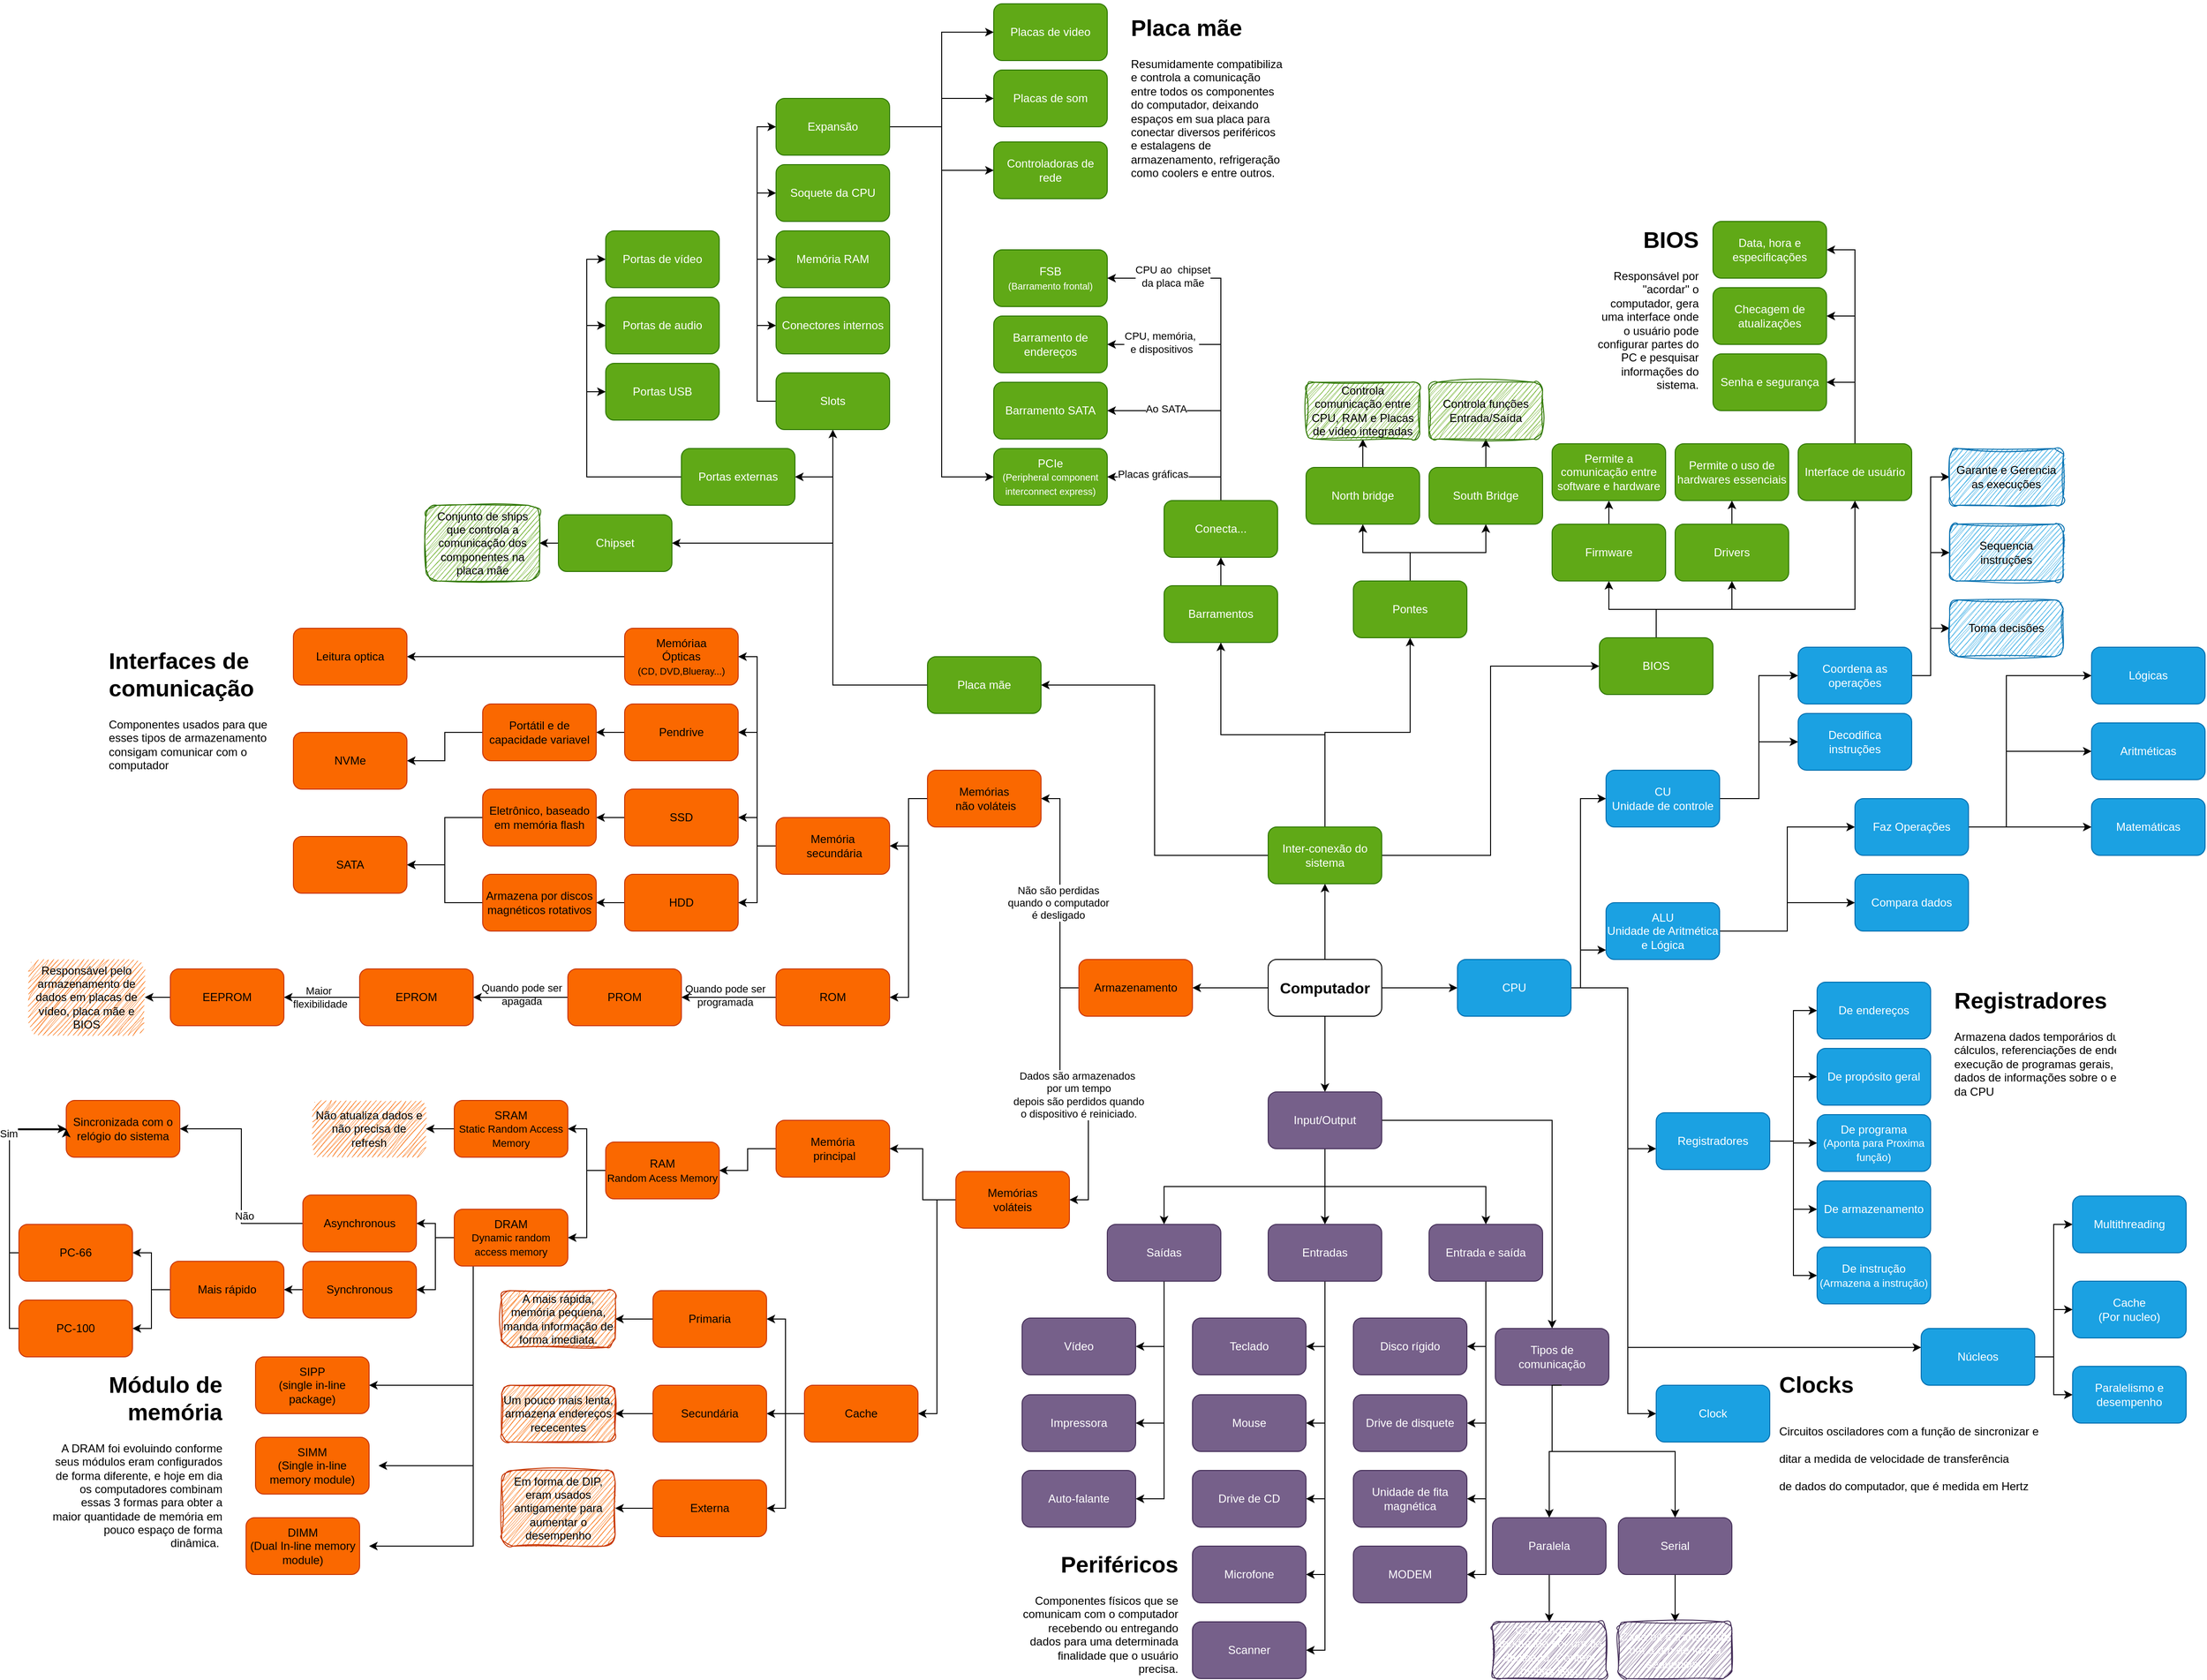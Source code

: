 <mxfile version="22.0.8" type="github">
  <diagram name="Página-1" id="FFKacU8bgkGZNpYPz1nw">
    <mxGraphModel dx="4567" dy="2798" grid="1" gridSize="10" guides="1" tooltips="1" connect="1" arrows="1" fold="1" page="1" pageScale="1" pageWidth="827" pageHeight="1169" math="0" shadow="0">
      <root>
        <mxCell id="0" />
        <mxCell id="1" parent="0" />
        <mxCell id="Jxfme7s7I4__gtDTkN0y-1" value="" style="edgeStyle=orthogonalEdgeStyle;rounded=0;orthogonalLoop=1;jettySize=auto;html=1;" edge="1" parent="1" source="Jxfme7s7I4__gtDTkN0y-5" target="Jxfme7s7I4__gtDTkN0y-11">
          <mxGeometry relative="1" as="geometry" />
        </mxCell>
        <mxCell id="Jxfme7s7I4__gtDTkN0y-2" value="" style="edgeStyle=orthogonalEdgeStyle;rounded=0;orthogonalLoop=1;jettySize=auto;html=1;" edge="1" parent="1" source="Jxfme7s7I4__gtDTkN0y-5" target="Jxfme7s7I4__gtDTkN0y-16">
          <mxGeometry relative="1" as="geometry" />
        </mxCell>
        <mxCell id="Jxfme7s7I4__gtDTkN0y-3" value="" style="edgeStyle=orthogonalEdgeStyle;rounded=0;orthogonalLoop=1;jettySize=auto;html=1;" edge="1" parent="1" source="Jxfme7s7I4__gtDTkN0y-5" target="Jxfme7s7I4__gtDTkN0y-21">
          <mxGeometry relative="1" as="geometry" />
        </mxCell>
        <mxCell id="Jxfme7s7I4__gtDTkN0y-4" value="" style="edgeStyle=orthogonalEdgeStyle;rounded=0;orthogonalLoop=1;jettySize=auto;html=1;" edge="1" parent="1" source="Jxfme7s7I4__gtDTkN0y-5" target="Jxfme7s7I4__gtDTkN0y-26">
          <mxGeometry relative="1" as="geometry" />
        </mxCell>
        <mxCell id="Jxfme7s7I4__gtDTkN0y-5" value="&lt;b&gt;&lt;font style=&quot;font-size: 16px;&quot;&gt;Computador&lt;/font&gt;&lt;/b&gt;" style="rounded=1;whiteSpace=wrap;html=1;" vertex="1" parent="1">
          <mxGeometry x="360" y="230" width="120" height="60" as="geometry" />
        </mxCell>
        <mxCell id="Jxfme7s7I4__gtDTkN0y-6" value="" style="edgeStyle=orthogonalEdgeStyle;rounded=0;orthogonalLoop=1;jettySize=auto;html=1;" edge="1" parent="1" source="Jxfme7s7I4__gtDTkN0y-11" target="Jxfme7s7I4__gtDTkN0y-57">
          <mxGeometry relative="1" as="geometry">
            <Array as="points">
              <mxPoint x="690" y="260" />
              <mxPoint x="690" y="220" />
            </Array>
          </mxGeometry>
        </mxCell>
        <mxCell id="Jxfme7s7I4__gtDTkN0y-7" value="" style="edgeStyle=orthogonalEdgeStyle;rounded=0;orthogonalLoop=1;jettySize=auto;html=1;" edge="1" parent="1" source="Jxfme7s7I4__gtDTkN0y-11" target="Jxfme7s7I4__gtDTkN0y-31">
          <mxGeometry relative="1" as="geometry">
            <Array as="points">
              <mxPoint x="740" y="260" />
              <mxPoint x="740" y="640" />
            </Array>
          </mxGeometry>
        </mxCell>
        <mxCell id="Jxfme7s7I4__gtDTkN0y-8" value="" style="edgeStyle=orthogonalEdgeStyle;rounded=0;orthogonalLoop=1;jettySize=auto;html=1;" edge="1" parent="1" source="Jxfme7s7I4__gtDTkN0y-11" target="Jxfme7s7I4__gtDTkN0y-34">
          <mxGeometry relative="1" as="geometry">
            <Array as="points">
              <mxPoint x="690" y="260" />
            </Array>
          </mxGeometry>
        </mxCell>
        <mxCell id="Jxfme7s7I4__gtDTkN0y-9" value="" style="edgeStyle=orthogonalEdgeStyle;rounded=0;orthogonalLoop=1;jettySize=auto;html=1;" edge="1" parent="1" source="Jxfme7s7I4__gtDTkN0y-11" target="Jxfme7s7I4__gtDTkN0y-40">
          <mxGeometry relative="1" as="geometry">
            <Array as="points">
              <mxPoint x="740" y="260" />
              <mxPoint x="740" y="430" />
            </Array>
          </mxGeometry>
        </mxCell>
        <mxCell id="Jxfme7s7I4__gtDTkN0y-10" value="" style="edgeStyle=orthogonalEdgeStyle;rounded=0;orthogonalLoop=1;jettySize=auto;html=1;" edge="1" parent="1" source="Jxfme7s7I4__gtDTkN0y-11" target="Jxfme7s7I4__gtDTkN0y-41">
          <mxGeometry relative="1" as="geometry">
            <Array as="points">
              <mxPoint x="740" y="260" />
              <mxPoint x="740" y="710" />
            </Array>
          </mxGeometry>
        </mxCell>
        <mxCell id="Jxfme7s7I4__gtDTkN0y-11" value="CPU" style="rounded=1;whiteSpace=wrap;html=1;fillColor=#1ba1e2;strokeColor=#006EAF;fontColor=#ffffff;" vertex="1" parent="1">
          <mxGeometry x="560" y="230" width="120" height="60" as="geometry" />
        </mxCell>
        <mxCell id="Jxfme7s7I4__gtDTkN0y-12" style="edgeStyle=orthogonalEdgeStyle;rounded=0;orthogonalLoop=1;jettySize=auto;html=1;exitX=0;exitY=0.5;exitDx=0;exitDy=0;entryX=1;entryY=0.5;entryDx=0;entryDy=0;" edge="1" parent="1" source="Jxfme7s7I4__gtDTkN0y-16" target="Jxfme7s7I4__gtDTkN0y-84">
          <mxGeometry relative="1" as="geometry" />
        </mxCell>
        <mxCell id="Jxfme7s7I4__gtDTkN0y-13" value="Dados são armazenados&lt;br&gt;&amp;nbsp;por um tempo&lt;br&gt;&amp;nbsp;depois são perdidos quando&lt;br&gt;&amp;nbsp;o dispositivo é reiniciado." style="edgeLabel;html=1;align=center;verticalAlign=middle;resizable=0;points=[];" connectable="0" vertex="1" parent="Jxfme7s7I4__gtDTkN0y-12">
          <mxGeometry x="0.021" y="-1" relative="1" as="geometry">
            <mxPoint as="offset" />
          </mxGeometry>
        </mxCell>
        <mxCell id="Jxfme7s7I4__gtDTkN0y-14" style="edgeStyle=orthogonalEdgeStyle;rounded=0;orthogonalLoop=1;jettySize=auto;html=1;exitX=0;exitY=0.5;exitDx=0;exitDy=0;entryX=1;entryY=0.5;entryDx=0;entryDy=0;" edge="1" parent="1" source="Jxfme7s7I4__gtDTkN0y-16" target="Jxfme7s7I4__gtDTkN0y-87">
          <mxGeometry relative="1" as="geometry" />
        </mxCell>
        <mxCell id="Jxfme7s7I4__gtDTkN0y-15" value="Não são perdidas&lt;br&gt;quando o computador&lt;br&gt;é desligado" style="edgeLabel;html=1;align=center;verticalAlign=middle;resizable=0;points=[];labelBackgroundColor=default;fontColor=#000000;labelBorderColor=none;" connectable="0" vertex="1" parent="Jxfme7s7I4__gtDTkN0y-14">
          <mxGeometry x="-0.078" y="2" relative="1" as="geometry">
            <mxPoint as="offset" />
          </mxGeometry>
        </mxCell>
        <mxCell id="Jxfme7s7I4__gtDTkN0y-16" value="Armazenamento" style="whiteSpace=wrap;html=1;rounded=1;fillColor=#fa6800;fontColor=#000000;strokeColor=#C73500;" vertex="1" parent="1">
          <mxGeometry x="160" y="230" width="120" height="60" as="geometry" />
        </mxCell>
        <mxCell id="Jxfme7s7I4__gtDTkN0y-17" style="edgeStyle=orthogonalEdgeStyle;rounded=0;orthogonalLoop=1;jettySize=auto;html=1;exitX=0.5;exitY=1;exitDx=0;exitDy=0;entryX=0.5;entryY=0;entryDx=0;entryDy=0;" edge="1" parent="1" source="Jxfme7s7I4__gtDTkN0y-21" target="Jxfme7s7I4__gtDTkN0y-160">
          <mxGeometry relative="1" as="geometry" />
        </mxCell>
        <mxCell id="Jxfme7s7I4__gtDTkN0y-18" style="edgeStyle=orthogonalEdgeStyle;rounded=0;orthogonalLoop=1;jettySize=auto;html=1;exitX=0.5;exitY=1;exitDx=0;exitDy=0;entryX=0.5;entryY=0;entryDx=0;entryDy=0;" edge="1" parent="1" source="Jxfme7s7I4__gtDTkN0y-21" target="Jxfme7s7I4__gtDTkN0y-166">
          <mxGeometry relative="1" as="geometry" />
        </mxCell>
        <mxCell id="Jxfme7s7I4__gtDTkN0y-19" style="edgeStyle=orthogonalEdgeStyle;rounded=0;orthogonalLoop=1;jettySize=auto;html=1;exitX=0.5;exitY=1;exitDx=0;exitDy=0;entryX=0.5;entryY=0;entryDx=0;entryDy=0;" edge="1" parent="1" source="Jxfme7s7I4__gtDTkN0y-21" target="Jxfme7s7I4__gtDTkN0y-171">
          <mxGeometry relative="1" as="geometry" />
        </mxCell>
        <mxCell id="Jxfme7s7I4__gtDTkN0y-20" style="edgeStyle=orthogonalEdgeStyle;rounded=0;orthogonalLoop=1;jettySize=auto;html=1;exitX=1;exitY=0.5;exitDx=0;exitDy=0;entryX=0.5;entryY=0;entryDx=0;entryDy=0;" edge="1" parent="1" source="Jxfme7s7I4__gtDTkN0y-21" target="Jxfme7s7I4__gtDTkN0y-185">
          <mxGeometry relative="1" as="geometry" />
        </mxCell>
        <mxCell id="Jxfme7s7I4__gtDTkN0y-21" value="Input/Output" style="whiteSpace=wrap;html=1;rounded=1;fillColor=#76608a;strokeColor=#432D57;fontColor=#ffffff;" vertex="1" parent="1">
          <mxGeometry x="360" y="370" width="120" height="60" as="geometry" />
        </mxCell>
        <mxCell id="Jxfme7s7I4__gtDTkN0y-22" style="edgeStyle=orthogonalEdgeStyle;rounded=0;orthogonalLoop=1;jettySize=auto;html=1;exitX=0.5;exitY=0;exitDx=0;exitDy=0;entryX=0.5;entryY=1;entryDx=0;entryDy=0;" edge="1" parent="1" source="Jxfme7s7I4__gtDTkN0y-26" target="Jxfme7s7I4__gtDTkN0y-202">
          <mxGeometry relative="1" as="geometry" />
        </mxCell>
        <mxCell id="Jxfme7s7I4__gtDTkN0y-23" style="edgeStyle=orthogonalEdgeStyle;rounded=0;orthogonalLoop=1;jettySize=auto;html=1;exitX=0.5;exitY=0;exitDx=0;exitDy=0;entryX=0.5;entryY=1;entryDx=0;entryDy=0;" edge="1" parent="1" source="Jxfme7s7I4__gtDTkN0y-26" target="Jxfme7s7I4__gtDTkN0y-205">
          <mxGeometry relative="1" as="geometry" />
        </mxCell>
        <mxCell id="Jxfme7s7I4__gtDTkN0y-24" style="edgeStyle=orthogonalEdgeStyle;rounded=0;orthogonalLoop=1;jettySize=auto;html=1;exitX=1;exitY=0.5;exitDx=0;exitDy=0;entryX=0;entryY=0.5;entryDx=0;entryDy=0;" edge="1" parent="1" source="Jxfme7s7I4__gtDTkN0y-26" target="Jxfme7s7I4__gtDTkN0y-200">
          <mxGeometry relative="1" as="geometry" />
        </mxCell>
        <mxCell id="Jxfme7s7I4__gtDTkN0y-25" style="edgeStyle=orthogonalEdgeStyle;rounded=0;orthogonalLoop=1;jettySize=auto;html=1;exitX=0;exitY=0.5;exitDx=0;exitDy=0;entryX=1;entryY=0.5;entryDx=0;entryDy=0;" edge="1" parent="1" source="Jxfme7s7I4__gtDTkN0y-26" target="Jxfme7s7I4__gtDTkN0y-196">
          <mxGeometry relative="1" as="geometry" />
        </mxCell>
        <mxCell id="Jxfme7s7I4__gtDTkN0y-26" value="Inter-conexão do sistema" style="whiteSpace=wrap;html=1;rounded=1;fillColor=#60a917;fontColor=#ffffff;strokeColor=#2D7600;" vertex="1" parent="1">
          <mxGeometry x="360" y="90" width="120" height="60" as="geometry" />
        </mxCell>
        <mxCell id="Jxfme7s7I4__gtDTkN0y-27" value="" style="edgeStyle=orthogonalEdgeStyle;rounded=0;orthogonalLoop=1;jettySize=auto;html=1;entryX=0;entryY=0.5;entryDx=0;entryDy=0;" edge="1" parent="1" source="Jxfme7s7I4__gtDTkN0y-57" target="Jxfme7s7I4__gtDTkN0y-54">
          <mxGeometry relative="1" as="geometry">
            <mxPoint x="980" y="220" as="targetPoint" />
          </mxGeometry>
        </mxCell>
        <mxCell id="Jxfme7s7I4__gtDTkN0y-28" style="edgeStyle=orthogonalEdgeStyle;rounded=0;orthogonalLoop=1;jettySize=auto;html=1;exitX=1;exitY=0.5;exitDx=0;exitDy=0;entryX=0;entryY=0.5;entryDx=0;entryDy=0;" edge="1" parent="1" source="Jxfme7s7I4__gtDTkN0y-31" target="Jxfme7s7I4__gtDTkN0y-69">
          <mxGeometry relative="1" as="geometry" />
        </mxCell>
        <mxCell id="Jxfme7s7I4__gtDTkN0y-29" style="edgeStyle=orthogonalEdgeStyle;rounded=0;orthogonalLoop=1;jettySize=auto;html=1;exitX=1;exitY=0.5;exitDx=0;exitDy=0;entryX=0;entryY=0.5;entryDx=0;entryDy=0;" edge="1" parent="1" source="Jxfme7s7I4__gtDTkN0y-31" target="Jxfme7s7I4__gtDTkN0y-68">
          <mxGeometry relative="1" as="geometry" />
        </mxCell>
        <mxCell id="Jxfme7s7I4__gtDTkN0y-30" style="edgeStyle=orthogonalEdgeStyle;rounded=0;orthogonalLoop=1;jettySize=auto;html=1;exitX=1;exitY=0.5;exitDx=0;exitDy=0;entryX=0;entryY=0.5;entryDx=0;entryDy=0;" edge="1" parent="1" source="Jxfme7s7I4__gtDTkN0y-31" target="Jxfme7s7I4__gtDTkN0y-67">
          <mxGeometry relative="1" as="geometry" />
        </mxCell>
        <mxCell id="Jxfme7s7I4__gtDTkN0y-31" value="Núcleos" style="whiteSpace=wrap;html=1;rounded=1;fillColor=#1ba1e2;fontColor=#ffffff;strokeColor=#006EAF;" vertex="1" parent="1">
          <mxGeometry x="1050" y="620" width="120" height="60" as="geometry" />
        </mxCell>
        <mxCell id="Jxfme7s7I4__gtDTkN0y-32" style="edgeStyle=orthogonalEdgeStyle;rounded=0;orthogonalLoop=1;jettySize=auto;html=1;exitX=1;exitY=0.5;exitDx=0;exitDy=0;entryX=0;entryY=0.5;entryDx=0;entryDy=0;" edge="1" parent="1" source="Jxfme7s7I4__gtDTkN0y-34" target="Jxfme7s7I4__gtDTkN0y-47">
          <mxGeometry relative="1" as="geometry" />
        </mxCell>
        <mxCell id="Jxfme7s7I4__gtDTkN0y-33" style="edgeStyle=orthogonalEdgeStyle;rounded=0;orthogonalLoop=1;jettySize=auto;html=1;exitX=1;exitY=0.5;exitDx=0;exitDy=0;entryX=0;entryY=0.5;entryDx=0;entryDy=0;" edge="1" parent="1" source="Jxfme7s7I4__gtDTkN0y-34" target="Jxfme7s7I4__gtDTkN0y-46">
          <mxGeometry relative="1" as="geometry" />
        </mxCell>
        <mxCell id="Jxfme7s7I4__gtDTkN0y-34" value="CU&lt;br&gt;Unidade de controle" style="whiteSpace=wrap;html=1;rounded=1;fillColor=#1ba1e2;fontColor=#ffffff;strokeColor=#006EAF;" vertex="1" parent="1">
          <mxGeometry x="717" y="30" width="120" height="60" as="geometry" />
        </mxCell>
        <mxCell id="Jxfme7s7I4__gtDTkN0y-35" style="edgeStyle=orthogonalEdgeStyle;rounded=0;orthogonalLoop=1;jettySize=auto;html=1;exitX=1;exitY=0.5;exitDx=0;exitDy=0;entryX=0;entryY=0.5;entryDx=0;entryDy=0;" edge="1" parent="1" source="Jxfme7s7I4__gtDTkN0y-40" target="Jxfme7s7I4__gtDTkN0y-62">
          <mxGeometry relative="1" as="geometry" />
        </mxCell>
        <mxCell id="Jxfme7s7I4__gtDTkN0y-36" style="edgeStyle=orthogonalEdgeStyle;rounded=0;orthogonalLoop=1;jettySize=auto;html=1;exitX=1;exitY=0.5;exitDx=0;exitDy=0;entryX=0;entryY=0.5;entryDx=0;entryDy=0;" edge="1" parent="1" source="Jxfme7s7I4__gtDTkN0y-40" target="Jxfme7s7I4__gtDTkN0y-63">
          <mxGeometry relative="1" as="geometry" />
        </mxCell>
        <mxCell id="Jxfme7s7I4__gtDTkN0y-37" style="edgeStyle=orthogonalEdgeStyle;rounded=0;orthogonalLoop=1;jettySize=auto;html=1;exitX=1;exitY=0.5;exitDx=0;exitDy=0;" edge="1" parent="1" source="Jxfme7s7I4__gtDTkN0y-40" target="Jxfme7s7I4__gtDTkN0y-64">
          <mxGeometry relative="1" as="geometry" />
        </mxCell>
        <mxCell id="Jxfme7s7I4__gtDTkN0y-38" style="edgeStyle=orthogonalEdgeStyle;rounded=0;orthogonalLoop=1;jettySize=auto;html=1;exitX=1;exitY=0.5;exitDx=0;exitDy=0;entryX=0;entryY=0.5;entryDx=0;entryDy=0;" edge="1" parent="1" source="Jxfme7s7I4__gtDTkN0y-40" target="Jxfme7s7I4__gtDTkN0y-65">
          <mxGeometry relative="1" as="geometry" />
        </mxCell>
        <mxCell id="Jxfme7s7I4__gtDTkN0y-39" style="edgeStyle=orthogonalEdgeStyle;rounded=0;orthogonalLoop=1;jettySize=auto;html=1;exitX=1;exitY=0.5;exitDx=0;exitDy=0;entryX=0;entryY=0.5;entryDx=0;entryDy=0;" edge="1" parent="1" source="Jxfme7s7I4__gtDTkN0y-40" target="Jxfme7s7I4__gtDTkN0y-61">
          <mxGeometry relative="1" as="geometry" />
        </mxCell>
        <mxCell id="Jxfme7s7I4__gtDTkN0y-40" value="Registradores" style="whiteSpace=wrap;html=1;rounded=1;fillColor=#1ba1e2;fontColor=#ffffff;strokeColor=#006EAF;" vertex="1" parent="1">
          <mxGeometry x="770" y="392" width="120" height="60" as="geometry" />
        </mxCell>
        <mxCell id="Jxfme7s7I4__gtDTkN0y-41" value="Clock" style="whiteSpace=wrap;html=1;rounded=1;fillColor=#1ba1e2;fontColor=#ffffff;strokeColor=#006EAF;" vertex="1" parent="1">
          <mxGeometry x="770" y="680" width="120" height="60" as="geometry" />
        </mxCell>
        <mxCell id="Jxfme7s7I4__gtDTkN0y-42" value="" style="edgeStyle=orthogonalEdgeStyle;rounded=0;orthogonalLoop=1;jettySize=auto;html=1;" edge="1" parent="1" source="Jxfme7s7I4__gtDTkN0y-46" target="Jxfme7s7I4__gtDTkN0y-48">
          <mxGeometry relative="1" as="geometry">
            <Array as="points">
              <mxPoint x="1060" y="-70" />
              <mxPoint x="1060" y="-120" />
            </Array>
          </mxGeometry>
        </mxCell>
        <mxCell id="Jxfme7s7I4__gtDTkN0y-43" value="" style="edgeStyle=orthogonalEdgeStyle;rounded=0;orthogonalLoop=1;jettySize=auto;html=1;" edge="1" parent="1" source="Jxfme7s7I4__gtDTkN0y-46" target="Jxfme7s7I4__gtDTkN0y-49">
          <mxGeometry relative="1" as="geometry">
            <Array as="points">
              <mxPoint x="1060" y="-70" />
              <mxPoint x="1060" y="-200" />
            </Array>
          </mxGeometry>
        </mxCell>
        <mxCell id="Jxfme7s7I4__gtDTkN0y-44" value="" style="edgeStyle=orthogonalEdgeStyle;rounded=0;orthogonalLoop=1;jettySize=auto;html=1;" edge="1" parent="1" source="Jxfme7s7I4__gtDTkN0y-46" target="Jxfme7s7I4__gtDTkN0y-48">
          <mxGeometry relative="1" as="geometry" />
        </mxCell>
        <mxCell id="Jxfme7s7I4__gtDTkN0y-45" value="" style="edgeStyle=orthogonalEdgeStyle;rounded=0;orthogonalLoop=1;jettySize=auto;html=1;" edge="1" parent="1" source="Jxfme7s7I4__gtDTkN0y-46" target="Jxfme7s7I4__gtDTkN0y-50">
          <mxGeometry relative="1" as="geometry">
            <Array as="points">
              <mxPoint x="1060" y="-70" />
              <mxPoint x="1060" y="-280" />
            </Array>
          </mxGeometry>
        </mxCell>
        <mxCell id="Jxfme7s7I4__gtDTkN0y-46" value="Coordena as operações" style="whiteSpace=wrap;html=1;fillColor=#1ba1e2;strokeColor=#006EAF;fontColor=#ffffff;rounded=1;" vertex="1" parent="1">
          <mxGeometry x="920" y="-100" width="120" height="60" as="geometry" />
        </mxCell>
        <mxCell id="Jxfme7s7I4__gtDTkN0y-47" value="Decodifica &lt;br&gt;instruções" style="whiteSpace=wrap;html=1;fillColor=#1ba1e2;strokeColor=#006EAF;fontColor=#ffffff;rounded=1;" vertex="1" parent="1">
          <mxGeometry x="920" y="-30" width="120" height="60" as="geometry" />
        </mxCell>
        <mxCell id="Jxfme7s7I4__gtDTkN0y-48" value="Toma decisões" style="whiteSpace=wrap;html=1;fillColor=#1ba1e2;strokeColor=#006EAF;fontColor=#000000;rounded=1;sketch=1;curveFitting=1;jiggle=2;" vertex="1" parent="1">
          <mxGeometry x="1080" y="-150" width="120" height="60" as="geometry" />
        </mxCell>
        <mxCell id="Jxfme7s7I4__gtDTkN0y-49" value="Sequencia &lt;br&gt;instruções" style="whiteSpace=wrap;html=1;fillColor=#1ba1e2;strokeColor=#006EAF;fontColor=#000000;rounded=1;sketch=1;curveFitting=1;jiggle=2;" vertex="1" parent="1">
          <mxGeometry x="1080" y="-230" width="120" height="60" as="geometry" />
        </mxCell>
        <mxCell id="Jxfme7s7I4__gtDTkN0y-50" value="Garante e Gerencia as execuções" style="whiteSpace=wrap;html=1;fillColor=#1ba1e2;strokeColor=#006EAF;fontColor=#000000;rounded=1;sketch=1;curveFitting=1;jiggle=2;" vertex="1" parent="1">
          <mxGeometry x="1080" y="-310" width="120" height="60" as="geometry" />
        </mxCell>
        <mxCell id="Jxfme7s7I4__gtDTkN0y-51" value="" style="edgeStyle=orthogonalEdgeStyle;rounded=0;orthogonalLoop=1;jettySize=auto;html=1;" edge="1" parent="1" source="Jxfme7s7I4__gtDTkN0y-54" target="Jxfme7s7I4__gtDTkN0y-58">
          <mxGeometry relative="1" as="geometry" />
        </mxCell>
        <mxCell id="Jxfme7s7I4__gtDTkN0y-52" style="edgeStyle=orthogonalEdgeStyle;rounded=0;orthogonalLoop=1;jettySize=auto;html=1;exitX=1;exitY=0.5;exitDx=0;exitDy=0;entryX=0;entryY=0.5;entryDx=0;entryDy=0;" edge="1" parent="1" source="Jxfme7s7I4__gtDTkN0y-54" target="Jxfme7s7I4__gtDTkN0y-59">
          <mxGeometry relative="1" as="geometry">
            <Array as="points">
              <mxPoint x="1140" y="90" />
              <mxPoint x="1140" y="10" />
            </Array>
          </mxGeometry>
        </mxCell>
        <mxCell id="Jxfme7s7I4__gtDTkN0y-53" style="edgeStyle=orthogonalEdgeStyle;rounded=0;orthogonalLoop=1;jettySize=auto;html=1;exitX=1;exitY=0.5;exitDx=0;exitDy=0;entryX=0;entryY=0.5;entryDx=0;entryDy=0;" edge="1" parent="1" source="Jxfme7s7I4__gtDTkN0y-54" target="Jxfme7s7I4__gtDTkN0y-60">
          <mxGeometry relative="1" as="geometry">
            <Array as="points">
              <mxPoint x="1140" y="90" />
              <mxPoint x="1140" y="-70" />
            </Array>
          </mxGeometry>
        </mxCell>
        <mxCell id="Jxfme7s7I4__gtDTkN0y-54" value="Faz Operações" style="whiteSpace=wrap;html=1;fillColor=#1ba1e2;strokeColor=#006EAF;fontColor=#ffffff;rounded=1;" vertex="1" parent="1">
          <mxGeometry x="980" y="60" width="120" height="60" as="geometry" />
        </mxCell>
        <mxCell id="Jxfme7s7I4__gtDTkN0y-55" value="Compara dados" style="whiteSpace=wrap;html=1;fillColor=#1ba1e2;strokeColor=#006EAF;fontColor=#ffffff;rounded=1;" vertex="1" parent="1">
          <mxGeometry x="980" y="140" width="120" height="60" as="geometry" />
        </mxCell>
        <mxCell id="Jxfme7s7I4__gtDTkN0y-56" value="" style="edgeStyle=orthogonalEdgeStyle;rounded=0;orthogonalLoop=1;jettySize=auto;html=1;entryX=0;entryY=0.5;entryDx=0;entryDy=0;" edge="1" parent="1" source="Jxfme7s7I4__gtDTkN0y-57" target="Jxfme7s7I4__gtDTkN0y-55">
          <mxGeometry relative="1" as="geometry">
            <mxPoint x="980" y="220" as="targetPoint" />
          </mxGeometry>
        </mxCell>
        <mxCell id="Jxfme7s7I4__gtDTkN0y-57" value="ALU&lt;br&gt;Unidade de Aritmética e Lógica" style="rounded=1;whiteSpace=wrap;html=1;fillColor=#1ba1e2;fontColor=#ffffff;strokeColor=#006EAF;gradientColor=none;" vertex="1" parent="1">
          <mxGeometry x="717" y="170" width="120" height="60" as="geometry" />
        </mxCell>
        <mxCell id="Jxfme7s7I4__gtDTkN0y-58" value="Matemáticas" style="whiteSpace=wrap;html=1;fillColor=#1ba1e2;strokeColor=#006EAF;fontColor=#ffffff;rounded=1;" vertex="1" parent="1">
          <mxGeometry x="1230" y="60" width="120" height="60" as="geometry" />
        </mxCell>
        <mxCell id="Jxfme7s7I4__gtDTkN0y-59" value="Aritméticas" style="whiteSpace=wrap;html=1;fillColor=#1ba1e2;strokeColor=#006EAF;fontColor=#ffffff;rounded=1;" vertex="1" parent="1">
          <mxGeometry x="1230" y="-20" width="120" height="60" as="geometry" />
        </mxCell>
        <mxCell id="Jxfme7s7I4__gtDTkN0y-60" value="Lógicas" style="whiteSpace=wrap;html=1;fillColor=#1ba1e2;strokeColor=#006EAF;fontColor=#ffffff;rounded=1;" vertex="1" parent="1">
          <mxGeometry x="1230" y="-100" width="120" height="60" as="geometry" />
        </mxCell>
        <mxCell id="Jxfme7s7I4__gtDTkN0y-61" value="De instrução&lt;br&gt;&lt;font style=&quot;font-size: 11px;&quot;&gt;(Armazena a instrução)&lt;/font&gt;&lt;br&gt;" style="whiteSpace=wrap;html=1;fillColor=#1ba1e2;strokeColor=#006EAF;fontColor=#ffffff;rounded=1;" vertex="1" parent="1">
          <mxGeometry x="940" y="534" width="120" height="60" as="geometry" />
        </mxCell>
        <mxCell id="Jxfme7s7I4__gtDTkN0y-62" value="De endereços" style="whiteSpace=wrap;html=1;fillColor=#1ba1e2;strokeColor=#006EAF;fontColor=#ffffff;rounded=1;" vertex="1" parent="1">
          <mxGeometry x="940" y="254" width="120" height="60" as="geometry" />
        </mxCell>
        <mxCell id="Jxfme7s7I4__gtDTkN0y-63" value="De propósito geral" style="whiteSpace=wrap;html=1;fillColor=#1ba1e2;strokeColor=#006EAF;fontColor=#ffffff;rounded=1;" vertex="1" parent="1">
          <mxGeometry x="940" y="324" width="120" height="60" as="geometry" />
        </mxCell>
        <mxCell id="Jxfme7s7I4__gtDTkN0y-64" value="De programa&lt;br&gt;&lt;font style=&quot;font-size: 11px;&quot;&gt;(Aponta para Proxima função)&lt;/font&gt;" style="whiteSpace=wrap;html=1;fillColor=#1ba1e2;strokeColor=#006EAF;fontColor=#ffffff;rounded=1;" vertex="1" parent="1">
          <mxGeometry x="940" y="394" width="120" height="60" as="geometry" />
        </mxCell>
        <mxCell id="Jxfme7s7I4__gtDTkN0y-65" value="De armazenamento" style="whiteSpace=wrap;html=1;fillColor=#1ba1e2;strokeColor=#006EAF;fontColor=#ffffff;rounded=1;" vertex="1" parent="1">
          <mxGeometry x="940" y="464" width="120" height="60" as="geometry" />
        </mxCell>
        <mxCell id="Jxfme7s7I4__gtDTkN0y-66" value="&lt;h1&gt;Registradores&lt;span style=&quot;white-space: pre;&quot;&gt;&#x9;&lt;/span&gt;&lt;/h1&gt;&lt;div&gt;Armazena dados temporários durante cálculos, referenciações de endereço, execução de programas gerais, e dados de informações sobre o estado da CPU&lt;/div&gt;" style="text;html=1;strokeColor=none;fillColor=none;spacing=5;spacingTop=-20;whiteSpace=wrap;overflow=hidden;rounded=0;" vertex="1" parent="1">
          <mxGeometry x="1080" y="254" width="179" height="146" as="geometry" />
        </mxCell>
        <mxCell id="Jxfme7s7I4__gtDTkN0y-67" value="Multithreading" style="whiteSpace=wrap;html=1;fillColor=#1ba1e2;strokeColor=#006EAF;fontColor=#ffffff;rounded=1;" vertex="1" parent="1">
          <mxGeometry x="1210" y="480" width="120" height="60" as="geometry" />
        </mxCell>
        <mxCell id="Jxfme7s7I4__gtDTkN0y-68" value="Cache&lt;br&gt;(Por nucleo)" style="whiteSpace=wrap;html=1;fillColor=#1ba1e2;strokeColor=#006EAF;fontColor=#ffffff;rounded=1;" vertex="1" parent="1">
          <mxGeometry x="1210" y="570" width="120" height="60" as="geometry" />
        </mxCell>
        <mxCell id="Jxfme7s7I4__gtDTkN0y-69" value="Paralelismo e&lt;br&gt;desempenho" style="whiteSpace=wrap;html=1;fillColor=#1ba1e2;strokeColor=#006EAF;fontColor=#ffffff;rounded=1;" vertex="1" parent="1">
          <mxGeometry x="1210" y="660" width="120" height="60" as="geometry" />
        </mxCell>
        <mxCell id="Jxfme7s7I4__gtDTkN0y-70" value="&lt;h1&gt;&lt;span style=&quot;background-color: initial;&quot;&gt;Clocks&lt;/span&gt;&lt;/h1&gt;&lt;h1&gt;&lt;span style=&quot;font-size: 12px; font-weight: 400;&quot;&gt;Circuitos osciladores com a função de sincronizar e ditar a medida de velocidade de transferência de&amp;nbsp;dados do computador, que é medida em Hertz&lt;/span&gt;&lt;/h1&gt;" style="text;html=1;strokeColor=none;fillColor=none;spacing=5;spacingTop=-20;whiteSpace=wrap;overflow=hidden;rounded=0;align=left;" vertex="1" parent="1">
          <mxGeometry x="895.25" y="660" width="289.5" height="135" as="geometry" />
        </mxCell>
        <mxCell id="Jxfme7s7I4__gtDTkN0y-71" style="edgeStyle=orthogonalEdgeStyle;rounded=0;orthogonalLoop=1;jettySize=auto;html=1;exitX=0;exitY=0.5;exitDx=0;exitDy=0;entryX=1;entryY=0.5;entryDx=0;entryDy=0;" edge="1" parent="1" source="Jxfme7s7I4__gtDTkN0y-72" target="Jxfme7s7I4__gtDTkN0y-75">
          <mxGeometry relative="1" as="geometry" />
        </mxCell>
        <mxCell id="Jxfme7s7I4__gtDTkN0y-72" value="Memória&lt;br&gt;&amp;nbsp;principal" style="whiteSpace=wrap;html=1;rounded=1;fillColor=#fa6800;fontColor=#000000;strokeColor=#C73500;" vertex="1" parent="1">
          <mxGeometry x="-160" y="400" width="120" height="60" as="geometry" />
        </mxCell>
        <mxCell id="Jxfme7s7I4__gtDTkN0y-73" style="edgeStyle=orthogonalEdgeStyle;rounded=0;orthogonalLoop=1;jettySize=auto;html=1;exitX=0;exitY=0.5;exitDx=0;exitDy=0;entryX=1;entryY=0.5;entryDx=0;entryDy=0;" edge="1" parent="1" source="Jxfme7s7I4__gtDTkN0y-75" target="Jxfme7s7I4__gtDTkN0y-89">
          <mxGeometry relative="1" as="geometry" />
        </mxCell>
        <mxCell id="Jxfme7s7I4__gtDTkN0y-74" style="edgeStyle=orthogonalEdgeStyle;rounded=0;orthogonalLoop=1;jettySize=auto;html=1;exitX=0;exitY=0.5;exitDx=0;exitDy=0;entryX=1;entryY=0.5;entryDx=0;entryDy=0;" edge="1" parent="1" source="Jxfme7s7I4__gtDTkN0y-75" target="Jxfme7s7I4__gtDTkN0y-95">
          <mxGeometry relative="1" as="geometry" />
        </mxCell>
        <mxCell id="Jxfme7s7I4__gtDTkN0y-75" value="RAM&lt;br&gt;&lt;font style=&quot;font-size: 11px;&quot;&gt;Random Acess Memory&lt;/font&gt;" style="whiteSpace=wrap;html=1;rounded=1;fillColor=#fa6800;fontColor=#000000;strokeColor=#C73500;" vertex="1" parent="1">
          <mxGeometry x="-340" y="423" width="120" height="60" as="geometry" />
        </mxCell>
        <mxCell id="Jxfme7s7I4__gtDTkN0y-76" style="edgeStyle=orthogonalEdgeStyle;rounded=0;orthogonalLoop=1;jettySize=auto;html=1;exitX=0;exitY=0.5;exitDx=0;exitDy=0;entryX=1;entryY=0.5;entryDx=0;entryDy=0;" edge="1" parent="1" source="Jxfme7s7I4__gtDTkN0y-77" target="Jxfme7s7I4__gtDTkN0y-124">
          <mxGeometry relative="1" as="geometry" />
        </mxCell>
        <mxCell id="Jxfme7s7I4__gtDTkN0y-77" value="HDD" style="whiteSpace=wrap;html=1;rounded=1;fillColor=#fa6800;fontColor=#000000;strokeColor=#C73500;" vertex="1" parent="1">
          <mxGeometry x="-320" y="140" width="120" height="60" as="geometry" />
        </mxCell>
        <mxCell id="Jxfme7s7I4__gtDTkN0y-78" style="edgeStyle=orthogonalEdgeStyle;rounded=0;orthogonalLoop=1;jettySize=auto;html=1;exitX=0;exitY=0.5;exitDx=0;exitDy=0;entryX=1;entryY=0.5;entryDx=0;entryDy=0;" edge="1" parent="1" source="Jxfme7s7I4__gtDTkN0y-81" target="Jxfme7s7I4__gtDTkN0y-151">
          <mxGeometry relative="1" as="geometry" />
        </mxCell>
        <mxCell id="Jxfme7s7I4__gtDTkN0y-79" style="edgeStyle=orthogonalEdgeStyle;rounded=0;orthogonalLoop=1;jettySize=auto;html=1;exitX=0;exitY=0.5;exitDx=0;exitDy=0;entryX=1;entryY=0.5;entryDx=0;entryDy=0;" edge="1" parent="1" source="Jxfme7s7I4__gtDTkN0y-81" target="Jxfme7s7I4__gtDTkN0y-149">
          <mxGeometry relative="1" as="geometry" />
        </mxCell>
        <mxCell id="Jxfme7s7I4__gtDTkN0y-80" style="edgeStyle=orthogonalEdgeStyle;rounded=0;orthogonalLoop=1;jettySize=auto;html=1;exitX=0;exitY=0.5;exitDx=0;exitDy=0;entryX=1;entryY=0.5;entryDx=0;entryDy=0;" edge="1" parent="1" source="Jxfme7s7I4__gtDTkN0y-81" target="Jxfme7s7I4__gtDTkN0y-153">
          <mxGeometry relative="1" as="geometry" />
        </mxCell>
        <mxCell id="Jxfme7s7I4__gtDTkN0y-81" value="Cache" style="whiteSpace=wrap;html=1;rounded=1;fillColor=#fa6800;fontColor=#000000;strokeColor=#C73500;" vertex="1" parent="1">
          <mxGeometry x="-130" y="680" width="120" height="60" as="geometry" />
        </mxCell>
        <mxCell id="Jxfme7s7I4__gtDTkN0y-82" style="edgeStyle=orthogonalEdgeStyle;rounded=0;orthogonalLoop=1;jettySize=auto;html=1;exitX=0;exitY=0.5;exitDx=0;exitDy=0;entryX=1;entryY=0.5;entryDx=0;entryDy=0;" edge="1" parent="1" source="Jxfme7s7I4__gtDTkN0y-84" target="Jxfme7s7I4__gtDTkN0y-72">
          <mxGeometry relative="1" as="geometry" />
        </mxCell>
        <mxCell id="Jxfme7s7I4__gtDTkN0y-83" style="edgeStyle=orthogonalEdgeStyle;rounded=0;orthogonalLoop=1;jettySize=auto;html=1;exitX=0;exitY=0.5;exitDx=0;exitDy=0;entryX=1;entryY=0.5;entryDx=0;entryDy=0;" edge="1" parent="1" source="Jxfme7s7I4__gtDTkN0y-84" target="Jxfme7s7I4__gtDTkN0y-81">
          <mxGeometry relative="1" as="geometry" />
        </mxCell>
        <mxCell id="Jxfme7s7I4__gtDTkN0y-84" value="Memórias&lt;br&gt;voláteis" style="whiteSpace=wrap;html=1;rounded=1;fillColor=#fa6800;fontColor=#000000;strokeColor=#C73500;" vertex="1" parent="1">
          <mxGeometry x="30" y="454" width="120" height="60" as="geometry" />
        </mxCell>
        <mxCell id="Jxfme7s7I4__gtDTkN0y-85" style="edgeStyle=orthogonalEdgeStyle;rounded=0;orthogonalLoop=1;jettySize=auto;html=1;exitX=0;exitY=0.5;exitDx=0;exitDy=0;entryX=1;entryY=0.5;entryDx=0;entryDy=0;" edge="1" parent="1" source="Jxfme7s7I4__gtDTkN0y-87" target="Jxfme7s7I4__gtDTkN0y-108">
          <mxGeometry relative="1" as="geometry" />
        </mxCell>
        <mxCell id="Jxfme7s7I4__gtDTkN0y-86" style="edgeStyle=orthogonalEdgeStyle;rounded=0;orthogonalLoop=1;jettySize=auto;html=1;exitX=0;exitY=0.5;exitDx=0;exitDy=0;entryX=1;entryY=0.5;entryDx=0;entryDy=0;" edge="1" parent="1" source="Jxfme7s7I4__gtDTkN0y-87" target="Jxfme7s7I4__gtDTkN0y-105">
          <mxGeometry relative="1" as="geometry" />
        </mxCell>
        <mxCell id="Jxfme7s7I4__gtDTkN0y-87" value="Memórias&lt;br&gt;&amp;nbsp;não voláteis" style="whiteSpace=wrap;html=1;rounded=1;fillColor=#fa6800;fontColor=#000000;strokeColor=#C73500;" vertex="1" parent="1">
          <mxGeometry y="30" width="120" height="60" as="geometry" />
        </mxCell>
        <mxCell id="Jxfme7s7I4__gtDTkN0y-88" style="edgeStyle=orthogonalEdgeStyle;rounded=0;orthogonalLoop=1;jettySize=auto;html=1;exitX=0;exitY=0.5;exitDx=0;exitDy=0;entryX=1;entryY=0.5;entryDx=0;entryDy=0;" edge="1" parent="1" source="Jxfme7s7I4__gtDTkN0y-89" target="Jxfme7s7I4__gtDTkN0y-134">
          <mxGeometry relative="1" as="geometry" />
        </mxCell>
        <mxCell id="Jxfme7s7I4__gtDTkN0y-89" value="SRAM&lt;br&gt;&lt;font style=&quot;font-size: 11px;&quot;&gt;Static Random Access Memory&lt;/font&gt;" style="whiteSpace=wrap;html=1;rounded=1;fillColor=#fa6800;fontColor=#000000;strokeColor=#C73500;" vertex="1" parent="1">
          <mxGeometry x="-500" y="379" width="120" height="60" as="geometry" />
        </mxCell>
        <mxCell id="Jxfme7s7I4__gtDTkN0y-90" style="edgeStyle=orthogonalEdgeStyle;rounded=0;orthogonalLoop=1;jettySize=auto;html=1;exitX=0;exitY=0.5;exitDx=0;exitDy=0;entryX=1;entryY=0.5;entryDx=0;entryDy=0;" edge="1" parent="1" source="Jxfme7s7I4__gtDTkN0y-95" target="Jxfme7s7I4__gtDTkN0y-98">
          <mxGeometry relative="1" as="geometry" />
        </mxCell>
        <mxCell id="Jxfme7s7I4__gtDTkN0y-91" style="edgeStyle=orthogonalEdgeStyle;rounded=0;orthogonalLoop=1;jettySize=auto;html=1;exitX=0;exitY=0.5;exitDx=0;exitDy=0;entryX=1;entryY=0.5;entryDx=0;entryDy=0;" edge="1" parent="1" source="Jxfme7s7I4__gtDTkN0y-95" target="Jxfme7s7I4__gtDTkN0y-100">
          <mxGeometry relative="1" as="geometry" />
        </mxCell>
        <mxCell id="Jxfme7s7I4__gtDTkN0y-92" style="edgeStyle=orthogonalEdgeStyle;rounded=0;orthogonalLoop=1;jettySize=auto;html=1;exitX=0.5;exitY=1;exitDx=0;exitDy=0;" edge="1" parent="1" source="Jxfme7s7I4__gtDTkN0y-95" target="Jxfme7s7I4__gtDTkN0y-135">
          <mxGeometry relative="1" as="geometry">
            <Array as="points">
              <mxPoint x="-480" y="554" />
              <mxPoint x="-480" y="680" />
            </Array>
          </mxGeometry>
        </mxCell>
        <mxCell id="Jxfme7s7I4__gtDTkN0y-93" style="edgeStyle=orthogonalEdgeStyle;rounded=0;orthogonalLoop=1;jettySize=auto;html=1;exitX=0.5;exitY=1;exitDx=0;exitDy=0;" edge="1" parent="1">
          <mxGeometry relative="1" as="geometry">
            <mxPoint x="-430" y="554" as="sourcePoint" />
            <mxPoint x="-580" y="765" as="targetPoint" />
            <Array as="points">
              <mxPoint x="-480" y="554" />
              <mxPoint x="-480" y="765" />
            </Array>
          </mxGeometry>
        </mxCell>
        <mxCell id="Jxfme7s7I4__gtDTkN0y-94" style="edgeStyle=orthogonalEdgeStyle;rounded=0;orthogonalLoop=1;jettySize=auto;html=1;exitX=0.5;exitY=1;exitDx=0;exitDy=0;entryX=1;entryY=0.5;entryDx=0;entryDy=0;" edge="1" parent="1">
          <mxGeometry relative="1" as="geometry">
            <mxPoint x="-430" y="554" as="sourcePoint" />
            <mxPoint x="-590" y="850" as="targetPoint" />
            <Array as="points">
              <mxPoint x="-480" y="554" />
              <mxPoint x="-480" y="850" />
            </Array>
          </mxGeometry>
        </mxCell>
        <mxCell id="Jxfme7s7I4__gtDTkN0y-95" value="DRAM &lt;br&gt;&lt;font style=&quot;font-size: 11px;&quot;&gt;Dynamic random access memory&lt;/font&gt;" style="whiteSpace=wrap;html=1;rounded=1;fillColor=#fa6800;fontColor=#000000;strokeColor=#C73500;" vertex="1" parent="1">
          <mxGeometry x="-500" y="494" width="120" height="60" as="geometry" />
        </mxCell>
        <mxCell id="Jxfme7s7I4__gtDTkN0y-96" style="edgeStyle=orthogonalEdgeStyle;rounded=0;orthogonalLoop=1;jettySize=auto;html=1;exitX=0;exitY=0.5;exitDx=0;exitDy=0;entryX=1;entryY=0.5;entryDx=0;entryDy=0;" edge="1" parent="1" source="Jxfme7s7I4__gtDTkN0y-98" target="Jxfme7s7I4__gtDTkN0y-142">
          <mxGeometry relative="1" as="geometry" />
        </mxCell>
        <mxCell id="Jxfme7s7I4__gtDTkN0y-97" value="Não" style="edgeLabel;html=1;align=center;verticalAlign=middle;resizable=0;points=[];" connectable="0" vertex="1" parent="Jxfme7s7I4__gtDTkN0y-96">
          <mxGeometry x="-0.361" y="-3" relative="1" as="geometry">
            <mxPoint as="offset" />
          </mxGeometry>
        </mxCell>
        <mxCell id="Jxfme7s7I4__gtDTkN0y-98" value="Asynchronous" style="whiteSpace=wrap;html=1;rounded=1;fillColor=#fa6800;fontColor=#000000;strokeColor=#C73500;" vertex="1" parent="1">
          <mxGeometry x="-660" y="479" width="120" height="60" as="geometry" />
        </mxCell>
        <mxCell id="Jxfme7s7I4__gtDTkN0y-99" style="edgeStyle=orthogonalEdgeStyle;rounded=0;orthogonalLoop=1;jettySize=auto;html=1;exitX=0;exitY=0.5;exitDx=0;exitDy=0;entryX=1;entryY=0.5;entryDx=0;entryDy=0;" edge="1" parent="1" source="Jxfme7s7I4__gtDTkN0y-100" target="Jxfme7s7I4__gtDTkN0y-141">
          <mxGeometry relative="1" as="geometry" />
        </mxCell>
        <mxCell id="Jxfme7s7I4__gtDTkN0y-100" value="Synchronous" style="whiteSpace=wrap;html=1;rounded=1;fillColor=#fa6800;fontColor=#000000;strokeColor=#C73500;" vertex="1" parent="1">
          <mxGeometry x="-660" y="549" width="120" height="60" as="geometry" />
        </mxCell>
        <mxCell id="Jxfme7s7I4__gtDTkN0y-101" style="edgeStyle=orthogonalEdgeStyle;rounded=0;orthogonalLoop=1;jettySize=auto;html=1;exitX=0;exitY=0.5;exitDx=0;exitDy=0;entryX=1;entryY=0.5;entryDx=0;entryDy=0;" edge="1" parent="1" source="Jxfme7s7I4__gtDTkN0y-105" target="Jxfme7s7I4__gtDTkN0y-113">
          <mxGeometry relative="1" as="geometry" />
        </mxCell>
        <mxCell id="Jxfme7s7I4__gtDTkN0y-102" style="edgeStyle=orthogonalEdgeStyle;rounded=0;orthogonalLoop=1;jettySize=auto;html=1;exitX=0;exitY=0.5;exitDx=0;exitDy=0;entryX=1;entryY=0.5;entryDx=0;entryDy=0;" edge="1" parent="1" source="Jxfme7s7I4__gtDTkN0y-105" target="Jxfme7s7I4__gtDTkN0y-77">
          <mxGeometry relative="1" as="geometry" />
        </mxCell>
        <mxCell id="Jxfme7s7I4__gtDTkN0y-103" style="edgeStyle=orthogonalEdgeStyle;rounded=0;orthogonalLoop=1;jettySize=auto;html=1;exitX=0;exitY=0.5;exitDx=0;exitDy=0;entryX=1;entryY=0.5;entryDx=0;entryDy=0;" edge="1" parent="1" source="Jxfme7s7I4__gtDTkN0y-105" target="Jxfme7s7I4__gtDTkN0y-115">
          <mxGeometry relative="1" as="geometry" />
        </mxCell>
        <mxCell id="Jxfme7s7I4__gtDTkN0y-104" style="edgeStyle=orthogonalEdgeStyle;rounded=0;orthogonalLoop=1;jettySize=auto;html=1;exitX=0;exitY=0.5;exitDx=0;exitDy=0;entryX=1;entryY=0.5;entryDx=0;entryDy=0;" edge="1" parent="1" source="Jxfme7s7I4__gtDTkN0y-105" target="Jxfme7s7I4__gtDTkN0y-122">
          <mxGeometry relative="1" as="geometry" />
        </mxCell>
        <mxCell id="Jxfme7s7I4__gtDTkN0y-105" value="Memória&lt;br&gt;&amp;nbsp;secundária" style="whiteSpace=wrap;html=1;rounded=1;fillColor=#fa6800;fontColor=#000000;strokeColor=#C73500;" vertex="1" parent="1">
          <mxGeometry x="-160" y="80" width="120" height="60" as="geometry" />
        </mxCell>
        <mxCell id="Jxfme7s7I4__gtDTkN0y-106" style="edgeStyle=orthogonalEdgeStyle;rounded=0;orthogonalLoop=1;jettySize=auto;html=1;exitX=0;exitY=0.5;exitDx=0;exitDy=0;entryX=1;entryY=0.5;entryDx=0;entryDy=0;" edge="1" parent="1" source="Jxfme7s7I4__gtDTkN0y-108" target="Jxfme7s7I4__gtDTkN0y-111">
          <mxGeometry relative="1" as="geometry" />
        </mxCell>
        <mxCell id="Jxfme7s7I4__gtDTkN0y-107" value="Quando pode ser&lt;br&gt;programada" style="edgeLabel;html=1;align=center;verticalAlign=middle;resizable=0;points=[];labelBackgroundColor=none;" connectable="0" vertex="1" parent="Jxfme7s7I4__gtDTkN0y-106">
          <mxGeometry x="0.084" y="-2" relative="1" as="geometry">
            <mxPoint as="offset" />
          </mxGeometry>
        </mxCell>
        <mxCell id="Jxfme7s7I4__gtDTkN0y-108" value="ROM" style="whiteSpace=wrap;html=1;rounded=1;fillColor=#fa6800;fontColor=#000000;strokeColor=#C73500;" vertex="1" parent="1">
          <mxGeometry x="-160" y="240" width="120" height="60" as="geometry" />
        </mxCell>
        <mxCell id="Jxfme7s7I4__gtDTkN0y-109" style="edgeStyle=orthogonalEdgeStyle;rounded=0;orthogonalLoop=1;jettySize=auto;html=1;exitX=0;exitY=0.5;exitDx=0;exitDy=0;entryX=1;entryY=0.5;entryDx=0;entryDy=0;" edge="1" parent="1" source="Jxfme7s7I4__gtDTkN0y-111" target="Jxfme7s7I4__gtDTkN0y-118">
          <mxGeometry relative="1" as="geometry" />
        </mxCell>
        <mxCell id="Jxfme7s7I4__gtDTkN0y-110" value="Quando pode ser&lt;br&gt;apagada" style="edgeLabel;html=1;align=center;verticalAlign=middle;resizable=0;points=[];labelBackgroundColor=none;" connectable="0" vertex="1" parent="Jxfme7s7I4__gtDTkN0y-109">
          <mxGeometry x="-0.017" y="-3" relative="1" as="geometry">
            <mxPoint as="offset" />
          </mxGeometry>
        </mxCell>
        <mxCell id="Jxfme7s7I4__gtDTkN0y-111" value="PROM" style="whiteSpace=wrap;html=1;rounded=1;fillColor=#fa6800;fontColor=#000000;strokeColor=#C73500;" vertex="1" parent="1">
          <mxGeometry x="-380" y="240" width="120" height="60" as="geometry" />
        </mxCell>
        <mxCell id="Jxfme7s7I4__gtDTkN0y-112" style="edgeStyle=orthogonalEdgeStyle;rounded=0;orthogonalLoop=1;jettySize=auto;html=1;exitX=0;exitY=0.5;exitDx=0;exitDy=0;entryX=1;entryY=0.5;entryDx=0;entryDy=0;" edge="1" parent="1" source="Jxfme7s7I4__gtDTkN0y-113" target="Jxfme7s7I4__gtDTkN0y-126">
          <mxGeometry relative="1" as="geometry" />
        </mxCell>
        <mxCell id="Jxfme7s7I4__gtDTkN0y-113" value="SSD" style="whiteSpace=wrap;html=1;rounded=1;fillColor=#fa6800;fontColor=#000000;strokeColor=#C73500;" vertex="1" parent="1">
          <mxGeometry x="-320" y="50" width="120" height="60" as="geometry" />
        </mxCell>
        <mxCell id="Jxfme7s7I4__gtDTkN0y-114" style="edgeStyle=orthogonalEdgeStyle;rounded=0;orthogonalLoop=1;jettySize=auto;html=1;exitX=0;exitY=0.5;exitDx=0;exitDy=0;entryX=1;entryY=0.5;entryDx=0;entryDy=0;" edge="1" parent="1" source="Jxfme7s7I4__gtDTkN0y-115" target="Jxfme7s7I4__gtDTkN0y-128">
          <mxGeometry relative="1" as="geometry" />
        </mxCell>
        <mxCell id="Jxfme7s7I4__gtDTkN0y-115" value="Pendrive" style="whiteSpace=wrap;html=1;rounded=1;fillColor=#fa6800;fontColor=#000000;strokeColor=#C73500;" vertex="1" parent="1">
          <mxGeometry x="-320" y="-40" width="120" height="60" as="geometry" />
        </mxCell>
        <mxCell id="Jxfme7s7I4__gtDTkN0y-116" style="edgeStyle=orthogonalEdgeStyle;rounded=0;orthogonalLoop=1;jettySize=auto;html=1;exitX=0;exitY=0.5;exitDx=0;exitDy=0;entryX=1;entryY=0.5;entryDx=0;entryDy=0;" edge="1" parent="1" source="Jxfme7s7I4__gtDTkN0y-118" target="Jxfme7s7I4__gtDTkN0y-120">
          <mxGeometry relative="1" as="geometry" />
        </mxCell>
        <mxCell id="Jxfme7s7I4__gtDTkN0y-117" value="Maior&amp;nbsp;&lt;br&gt;flexibilidade" style="edgeLabel;html=1;align=center;verticalAlign=middle;resizable=0;points=[];labelBackgroundColor=none;" connectable="0" vertex="1" parent="Jxfme7s7I4__gtDTkN0y-116">
          <mxGeometry x="0.02" relative="1" as="geometry">
            <mxPoint x="-1" as="offset" />
          </mxGeometry>
        </mxCell>
        <mxCell id="Jxfme7s7I4__gtDTkN0y-118" value="EPROM" style="whiteSpace=wrap;html=1;rounded=1;fillColor=#fa6800;fontColor=#000000;strokeColor=#C73500;" vertex="1" parent="1">
          <mxGeometry x="-600" y="240" width="120" height="60" as="geometry" />
        </mxCell>
        <mxCell id="Jxfme7s7I4__gtDTkN0y-119" style="edgeStyle=orthogonalEdgeStyle;rounded=0;orthogonalLoop=1;jettySize=auto;html=1;exitX=0;exitY=0.5;exitDx=0;exitDy=0;entryX=1;entryY=0.5;entryDx=0;entryDy=0;" edge="1" parent="1" source="Jxfme7s7I4__gtDTkN0y-120" target="Jxfme7s7I4__gtDTkN0y-133">
          <mxGeometry relative="1" as="geometry" />
        </mxCell>
        <mxCell id="Jxfme7s7I4__gtDTkN0y-120" value="EEPROM" style="whiteSpace=wrap;html=1;rounded=1;fillColor=#fa6800;fontColor=#000000;strokeColor=#C73500;" vertex="1" parent="1">
          <mxGeometry x="-800" y="240" width="120" height="60" as="geometry" />
        </mxCell>
        <mxCell id="Jxfme7s7I4__gtDTkN0y-121" style="edgeStyle=orthogonalEdgeStyle;rounded=0;orthogonalLoop=1;jettySize=auto;html=1;exitX=0;exitY=0.5;exitDx=0;exitDy=0;entryX=1;entryY=0.5;entryDx=0;entryDy=0;" edge="1" parent="1" source="Jxfme7s7I4__gtDTkN0y-122" target="Jxfme7s7I4__gtDTkN0y-131">
          <mxGeometry relative="1" as="geometry" />
        </mxCell>
        <mxCell id="Jxfme7s7I4__gtDTkN0y-122" value="Memóriaa&lt;br&gt;Ópticas&lt;br&gt;&lt;font style=&quot;font-size: 10px;&quot;&gt;(CD, DVD,Blueray...)&lt;/font&gt;" style="whiteSpace=wrap;html=1;rounded=1;fillColor=#fa6800;fontColor=#000000;strokeColor=#C73500;" vertex="1" parent="1">
          <mxGeometry x="-320" y="-120" width="120" height="60" as="geometry" />
        </mxCell>
        <mxCell id="Jxfme7s7I4__gtDTkN0y-123" style="edgeStyle=orthogonalEdgeStyle;rounded=0;orthogonalLoop=1;jettySize=auto;html=1;exitX=0;exitY=0.5;exitDx=0;exitDy=0;entryX=1;entryY=0.5;entryDx=0;entryDy=0;" edge="1" parent="1" source="Jxfme7s7I4__gtDTkN0y-124" target="Jxfme7s7I4__gtDTkN0y-129">
          <mxGeometry relative="1" as="geometry" />
        </mxCell>
        <mxCell id="Jxfme7s7I4__gtDTkN0y-124" value="Armazena por discos magnéticos rotativos" style="whiteSpace=wrap;html=1;rounded=1;fillColor=#fa6800;fontColor=#000000;strokeColor=#C73500;" vertex="1" parent="1">
          <mxGeometry x="-470" y="140" width="120" height="60" as="geometry" />
        </mxCell>
        <mxCell id="Jxfme7s7I4__gtDTkN0y-125" style="edgeStyle=orthogonalEdgeStyle;rounded=0;orthogonalLoop=1;jettySize=auto;html=1;exitX=0;exitY=0.5;exitDx=0;exitDy=0;entryX=1;entryY=0.5;entryDx=0;entryDy=0;" edge="1" parent="1" source="Jxfme7s7I4__gtDTkN0y-126" target="Jxfme7s7I4__gtDTkN0y-129">
          <mxGeometry relative="1" as="geometry" />
        </mxCell>
        <mxCell id="Jxfme7s7I4__gtDTkN0y-126" value="Eletrônico, baseado em memória flash" style="whiteSpace=wrap;html=1;rounded=1;fillColor=#fa6800;fontColor=#000000;strokeColor=#C73500;" vertex="1" parent="1">
          <mxGeometry x="-470" y="50" width="120" height="60" as="geometry" />
        </mxCell>
        <mxCell id="Jxfme7s7I4__gtDTkN0y-127" style="edgeStyle=orthogonalEdgeStyle;rounded=0;orthogonalLoop=1;jettySize=auto;html=1;exitX=0;exitY=0.5;exitDx=0;exitDy=0;entryX=1;entryY=0.5;entryDx=0;entryDy=0;" edge="1" parent="1" source="Jxfme7s7I4__gtDTkN0y-128" target="Jxfme7s7I4__gtDTkN0y-130">
          <mxGeometry relative="1" as="geometry" />
        </mxCell>
        <mxCell id="Jxfme7s7I4__gtDTkN0y-128" value="Portátil e de capacidade variavel" style="whiteSpace=wrap;html=1;rounded=1;fillColor=#fa6800;fontColor=#000000;strokeColor=#C73500;" vertex="1" parent="1">
          <mxGeometry x="-470" y="-40" width="120" height="60" as="geometry" />
        </mxCell>
        <mxCell id="Jxfme7s7I4__gtDTkN0y-129" value="SATA" style="whiteSpace=wrap;html=1;rounded=1;fillColor=#fa6800;fontColor=#000000;strokeColor=#C73500;" vertex="1" parent="1">
          <mxGeometry x="-670" y="100" width="120" height="60" as="geometry" />
        </mxCell>
        <mxCell id="Jxfme7s7I4__gtDTkN0y-130" value="NVMe" style="whiteSpace=wrap;html=1;rounded=1;fillColor=#fa6800;fontColor=#000000;strokeColor=#C73500;" vertex="1" parent="1">
          <mxGeometry x="-670" y="-10" width="120" height="60" as="geometry" />
        </mxCell>
        <mxCell id="Jxfme7s7I4__gtDTkN0y-131" value="Leitura optica" style="whiteSpace=wrap;html=1;rounded=1;fillColor=#fa6800;fontColor=#000000;strokeColor=#C73500;" vertex="1" parent="1">
          <mxGeometry x="-670" y="-120" width="120" height="60" as="geometry" />
        </mxCell>
        <mxCell id="Jxfme7s7I4__gtDTkN0y-132" value="&lt;h1&gt;Interfaces de comunicação&lt;/h1&gt;&lt;div&gt;Componentes usados para que esses tipos de armazenamento consigam comunicar com o computador&lt;/div&gt;" style="text;html=1;strokeColor=none;fillColor=none;spacing=5;spacingTop=-20;whiteSpace=wrap;overflow=hidden;rounded=0;" vertex="1" parent="1">
          <mxGeometry x="-870" y="-105" width="190" height="250" as="geometry" />
        </mxCell>
        <mxCell id="Jxfme7s7I4__gtDTkN0y-133" value="Responsável pelo armazenamento de dados em placas de vídeo, placa mãe e BIOS" style="whiteSpace=wrap;html=1;rounded=1;fillColor=#fa6800;fontColor=#000000;strokeColor=none;sketch=1;curveFitting=1;jiggle=2;" vertex="1" parent="1">
          <mxGeometry x="-950" y="230" width="123" height="80" as="geometry" />
        </mxCell>
        <mxCell id="Jxfme7s7I4__gtDTkN0y-134" value="Não atualiza dados e não precisa de refresh" style="whiteSpace=wrap;html=1;rounded=1;fillColor=#fa6800;fontColor=#000000;strokeColor=none;gradientColor=none;glass=0;shadow=0;sketch=1;curveFitting=1;jiggle=2;" vertex="1" parent="1">
          <mxGeometry x="-650" y="379" width="120" height="60" as="geometry" />
        </mxCell>
        <mxCell id="Jxfme7s7I4__gtDTkN0y-135" value="SIPP&lt;br&gt;(single in-line package)" style="whiteSpace=wrap;html=1;rounded=1;fillColor=#fa6800;fontColor=#000000;strokeColor=#C73500;" vertex="1" parent="1">
          <mxGeometry x="-710" y="650" width="120" height="60" as="geometry" />
        </mxCell>
        <mxCell id="Jxfme7s7I4__gtDTkN0y-136" value="SIMM&lt;br&gt;(Single in-line memory module)" style="whiteSpace=wrap;html=1;rounded=1;fillColor=#fa6800;fontColor=#000000;strokeColor=#C73500;" vertex="1" parent="1">
          <mxGeometry x="-710" y="735" width="120" height="60" as="geometry" />
        </mxCell>
        <mxCell id="Jxfme7s7I4__gtDTkN0y-137" value="DIMM&lt;br&gt;(Dual In-line memory module)" style="whiteSpace=wrap;html=1;rounded=1;fillColor=#fa6800;fontColor=#000000;strokeColor=#C73500;" vertex="1" parent="1">
          <mxGeometry x="-720" y="820" width="120" height="60" as="geometry" />
        </mxCell>
        <mxCell id="Jxfme7s7I4__gtDTkN0y-138" value="&lt;h1&gt;Módulo de memória&lt;/h1&gt;&lt;p&gt;A DRAM foi evoluindo conforme seus módulos eram configurados de forma diferente, e hoje em dia os computadores combinam essas 3 formas para obter a maior quantidade de memória em pouco espaço de forma dinâmica.&amp;nbsp;&lt;/p&gt;" style="text;html=1;strokeColor=none;fillColor=none;spacing=5;spacingTop=-20;whiteSpace=wrap;overflow=hidden;rounded=0;align=right;" vertex="1" parent="1">
          <mxGeometry x="-930" y="660" width="190" height="210" as="geometry" />
        </mxCell>
        <mxCell id="Jxfme7s7I4__gtDTkN0y-139" style="edgeStyle=orthogonalEdgeStyle;rounded=0;orthogonalLoop=1;jettySize=auto;html=1;exitX=0;exitY=0.5;exitDx=0;exitDy=0;entryX=1;entryY=0.5;entryDx=0;entryDy=0;" edge="1" parent="1" source="Jxfme7s7I4__gtDTkN0y-141" target="Jxfme7s7I4__gtDTkN0y-144">
          <mxGeometry relative="1" as="geometry" />
        </mxCell>
        <mxCell id="Jxfme7s7I4__gtDTkN0y-140" style="edgeStyle=orthogonalEdgeStyle;rounded=0;orthogonalLoop=1;jettySize=auto;html=1;exitX=0;exitY=0.5;exitDx=0;exitDy=0;entryX=1;entryY=0.5;entryDx=0;entryDy=0;" edge="1" parent="1" source="Jxfme7s7I4__gtDTkN0y-141" target="Jxfme7s7I4__gtDTkN0y-147">
          <mxGeometry relative="1" as="geometry" />
        </mxCell>
        <mxCell id="Jxfme7s7I4__gtDTkN0y-141" value="Mais rápido" style="whiteSpace=wrap;html=1;rounded=1;fillColor=#fa6800;fontColor=#000000;strokeColor=#C73500;" vertex="1" parent="1">
          <mxGeometry x="-800" y="549" width="120" height="60" as="geometry" />
        </mxCell>
        <mxCell id="Jxfme7s7I4__gtDTkN0y-142" value="Sincronizada com o relógio do sistema" style="whiteSpace=wrap;html=1;rounded=1;fillColor=#fa6800;fontColor=#000000;strokeColor=#C73500;" vertex="1" parent="1">
          <mxGeometry x="-910" y="379" width="120" height="60" as="geometry" />
        </mxCell>
        <mxCell id="Jxfme7s7I4__gtDTkN0y-143" style="edgeStyle=orthogonalEdgeStyle;rounded=0;orthogonalLoop=1;jettySize=auto;html=1;exitX=0;exitY=0.5;exitDx=0;exitDy=0;entryX=0;entryY=0.5;entryDx=0;entryDy=0;" edge="1" parent="1" source="Jxfme7s7I4__gtDTkN0y-144" target="Jxfme7s7I4__gtDTkN0y-142">
          <mxGeometry relative="1" as="geometry">
            <Array as="points">
              <mxPoint x="-970" y="540" />
              <mxPoint x="-970" y="409" />
            </Array>
          </mxGeometry>
        </mxCell>
        <mxCell id="Jxfme7s7I4__gtDTkN0y-144" value="PC-66" style="whiteSpace=wrap;html=1;rounded=1;fillColor=#fa6800;fontColor=#000000;strokeColor=#C73500;" vertex="1" parent="1">
          <mxGeometry x="-960" y="510" width="120" height="60" as="geometry" />
        </mxCell>
        <mxCell id="Jxfme7s7I4__gtDTkN0y-145" style="edgeStyle=orthogonalEdgeStyle;rounded=0;orthogonalLoop=1;jettySize=auto;html=1;exitX=0;exitY=0.5;exitDx=0;exitDy=0;entryX=0;entryY=0.5;entryDx=0;entryDy=0;" edge="1" parent="1" source="Jxfme7s7I4__gtDTkN0y-147" target="Jxfme7s7I4__gtDTkN0y-142">
          <mxGeometry relative="1" as="geometry">
            <Array as="points">
              <mxPoint x="-970" y="620" />
              <mxPoint x="-970" y="410" />
            </Array>
          </mxGeometry>
        </mxCell>
        <mxCell id="Jxfme7s7I4__gtDTkN0y-146" value="Sim" style="edgeLabel;html=1;align=center;verticalAlign=middle;resizable=0;points=[];" connectable="0" vertex="1" parent="Jxfme7s7I4__gtDTkN0y-145">
          <mxGeometry x="0.54" y="1" relative="1" as="geometry">
            <mxPoint as="offset" />
          </mxGeometry>
        </mxCell>
        <mxCell id="Jxfme7s7I4__gtDTkN0y-147" value="PC-100" style="whiteSpace=wrap;html=1;rounded=1;fillColor=#fa6800;fontColor=#000000;strokeColor=#C73500;" vertex="1" parent="1">
          <mxGeometry x="-960" y="590" width="120" height="60" as="geometry" />
        </mxCell>
        <mxCell id="Jxfme7s7I4__gtDTkN0y-148" style="edgeStyle=orthogonalEdgeStyle;rounded=0;orthogonalLoop=1;jettySize=auto;html=1;exitX=0;exitY=0.5;exitDx=0;exitDy=0;entryX=1;entryY=0.5;entryDx=0;entryDy=0;" edge="1" parent="1" source="Jxfme7s7I4__gtDTkN0y-149" target="Jxfme7s7I4__gtDTkN0y-154">
          <mxGeometry relative="1" as="geometry" />
        </mxCell>
        <mxCell id="Jxfme7s7I4__gtDTkN0y-149" value="Primaria" style="whiteSpace=wrap;html=1;rounded=1;fillColor=#fa6800;fontColor=#000000;strokeColor=#C73500;" vertex="1" parent="1">
          <mxGeometry x="-290" y="580" width="120" height="60" as="geometry" />
        </mxCell>
        <mxCell id="Jxfme7s7I4__gtDTkN0y-150" style="edgeStyle=orthogonalEdgeStyle;rounded=0;orthogonalLoop=1;jettySize=auto;html=1;exitX=0;exitY=0.5;exitDx=0;exitDy=0;entryX=1;entryY=0.5;entryDx=0;entryDy=0;" edge="1" parent="1" source="Jxfme7s7I4__gtDTkN0y-151" target="Jxfme7s7I4__gtDTkN0y-155">
          <mxGeometry relative="1" as="geometry" />
        </mxCell>
        <mxCell id="Jxfme7s7I4__gtDTkN0y-151" value="Secundária" style="whiteSpace=wrap;html=1;rounded=1;fillColor=#fa6800;fontColor=#000000;strokeColor=#C73500;" vertex="1" parent="1">
          <mxGeometry x="-290" y="680" width="120" height="60" as="geometry" />
        </mxCell>
        <mxCell id="Jxfme7s7I4__gtDTkN0y-152" style="edgeStyle=orthogonalEdgeStyle;rounded=0;orthogonalLoop=1;jettySize=auto;html=1;exitX=0;exitY=0.5;exitDx=0;exitDy=0;entryX=1;entryY=0.5;entryDx=0;entryDy=0;" edge="1" parent="1" source="Jxfme7s7I4__gtDTkN0y-153" target="Jxfme7s7I4__gtDTkN0y-156">
          <mxGeometry relative="1" as="geometry" />
        </mxCell>
        <mxCell id="Jxfme7s7I4__gtDTkN0y-153" value="Externa" style="whiteSpace=wrap;html=1;rounded=1;fillColor=#fa6800;fontColor=#000000;strokeColor=#C73500;" vertex="1" parent="1">
          <mxGeometry x="-290" y="780" width="120" height="60" as="geometry" />
        </mxCell>
        <mxCell id="Jxfme7s7I4__gtDTkN0y-154" value="A mais rápida, memória pequena, manda informação de forma imediata." style="whiteSpace=wrap;html=1;rounded=1;fillColor=#fa6800;fontColor=#000000;strokeColor=#C73500;sketch=1;curveFitting=1;jiggle=2;" vertex="1" parent="1">
          <mxGeometry x="-450" y="580" width="120" height="60" as="geometry" />
        </mxCell>
        <mxCell id="Jxfme7s7I4__gtDTkN0y-155" value="Um pouco mais lenta, armazena endereços rececentes" style="whiteSpace=wrap;html=1;rounded=1;fillColor=#fa6800;fontColor=#000000;strokeColor=#C73500;sketch=1;curveFitting=1;jiggle=2;" vertex="1" parent="1">
          <mxGeometry x="-450" y="680" width="120" height="60" as="geometry" />
        </mxCell>
        <mxCell id="Jxfme7s7I4__gtDTkN0y-156" value="Em forma de DIP, eram usados antigamente para aumentar o desempenho" style="whiteSpace=wrap;html=1;rounded=1;fillColor=#fa6800;fontColor=#000000;strokeColor=#C73500;sketch=1;curveFitting=1;jiggle=2;" vertex="1" parent="1">
          <mxGeometry x="-450" y="770" width="120" height="80" as="geometry" />
        </mxCell>
        <mxCell id="Jxfme7s7I4__gtDTkN0y-157" style="edgeStyle=orthogonalEdgeStyle;rounded=0;orthogonalLoop=1;jettySize=auto;html=1;exitX=0.5;exitY=1;exitDx=0;exitDy=0;entryX=1;entryY=0.5;entryDx=0;entryDy=0;" edge="1" parent="1" source="Jxfme7s7I4__gtDTkN0y-160" target="Jxfme7s7I4__gtDTkN0y-172">
          <mxGeometry relative="1" as="geometry" />
        </mxCell>
        <mxCell id="Jxfme7s7I4__gtDTkN0y-158" style="edgeStyle=orthogonalEdgeStyle;rounded=0;orthogonalLoop=1;jettySize=auto;html=1;exitX=0.5;exitY=1;exitDx=0;exitDy=0;entryX=1;entryY=0.5;entryDx=0;entryDy=0;" edge="1" parent="1" source="Jxfme7s7I4__gtDTkN0y-160" target="Jxfme7s7I4__gtDTkN0y-173">
          <mxGeometry relative="1" as="geometry" />
        </mxCell>
        <mxCell id="Jxfme7s7I4__gtDTkN0y-159" style="edgeStyle=orthogonalEdgeStyle;rounded=0;orthogonalLoop=1;jettySize=auto;html=1;exitX=0.5;exitY=1;exitDx=0;exitDy=0;entryX=1;entryY=0.5;entryDx=0;entryDy=0;" edge="1" parent="1" source="Jxfme7s7I4__gtDTkN0y-160" target="Jxfme7s7I4__gtDTkN0y-174">
          <mxGeometry relative="1" as="geometry" />
        </mxCell>
        <mxCell id="Jxfme7s7I4__gtDTkN0y-160" value="Saídas" style="whiteSpace=wrap;html=1;rounded=1;fillColor=#76608a;strokeColor=#432D57;fontColor=#ffffff;" vertex="1" parent="1">
          <mxGeometry x="190" y="510" width="120" height="60" as="geometry" />
        </mxCell>
        <mxCell id="Jxfme7s7I4__gtDTkN0y-161" style="edgeStyle=orthogonalEdgeStyle;rounded=0;orthogonalLoop=1;jettySize=auto;html=1;exitX=0.5;exitY=1;exitDx=0;exitDy=0;entryX=1;entryY=0.5;entryDx=0;entryDy=0;" edge="1" parent="1" source="Jxfme7s7I4__gtDTkN0y-166" target="Jxfme7s7I4__gtDTkN0y-175">
          <mxGeometry relative="1" as="geometry" />
        </mxCell>
        <mxCell id="Jxfme7s7I4__gtDTkN0y-162" style="edgeStyle=orthogonalEdgeStyle;rounded=0;orthogonalLoop=1;jettySize=auto;html=1;exitX=0.5;exitY=1;exitDx=0;exitDy=0;entryX=1;entryY=0.5;entryDx=0;entryDy=0;" edge="1" parent="1" source="Jxfme7s7I4__gtDTkN0y-166" target="Jxfme7s7I4__gtDTkN0y-176">
          <mxGeometry relative="1" as="geometry" />
        </mxCell>
        <mxCell id="Jxfme7s7I4__gtDTkN0y-163" style="edgeStyle=orthogonalEdgeStyle;rounded=0;orthogonalLoop=1;jettySize=auto;html=1;exitX=0.5;exitY=1;exitDx=0;exitDy=0;entryX=1;entryY=0.5;entryDx=0;entryDy=0;" edge="1" parent="1" source="Jxfme7s7I4__gtDTkN0y-166" target="Jxfme7s7I4__gtDTkN0y-177">
          <mxGeometry relative="1" as="geometry" />
        </mxCell>
        <mxCell id="Jxfme7s7I4__gtDTkN0y-164" style="edgeStyle=orthogonalEdgeStyle;rounded=0;orthogonalLoop=1;jettySize=auto;html=1;exitX=0.5;exitY=1;exitDx=0;exitDy=0;entryX=1;entryY=0.5;entryDx=0;entryDy=0;" edge="1" parent="1" source="Jxfme7s7I4__gtDTkN0y-166" target="Jxfme7s7I4__gtDTkN0y-181">
          <mxGeometry relative="1" as="geometry" />
        </mxCell>
        <mxCell id="Jxfme7s7I4__gtDTkN0y-165" style="edgeStyle=orthogonalEdgeStyle;rounded=0;orthogonalLoop=1;jettySize=auto;html=1;exitX=0.5;exitY=1;exitDx=0;exitDy=0;entryX=1;entryY=0.5;entryDx=0;entryDy=0;" edge="1" parent="1" source="Jxfme7s7I4__gtDTkN0y-166" target="Jxfme7s7I4__gtDTkN0y-182">
          <mxGeometry relative="1" as="geometry" />
        </mxCell>
        <mxCell id="Jxfme7s7I4__gtDTkN0y-166" value="Entradas" style="whiteSpace=wrap;html=1;rounded=1;fillColor=#76608a;strokeColor=#432D57;fontColor=#ffffff;" vertex="1" parent="1">
          <mxGeometry x="360" y="510" width="120" height="60" as="geometry" />
        </mxCell>
        <mxCell id="Jxfme7s7I4__gtDTkN0y-167" style="edgeStyle=orthogonalEdgeStyle;rounded=0;orthogonalLoop=1;jettySize=auto;html=1;exitX=0.5;exitY=1;exitDx=0;exitDy=0;entryX=1;entryY=0.5;entryDx=0;entryDy=0;" edge="1" parent="1" source="Jxfme7s7I4__gtDTkN0y-171" target="Jxfme7s7I4__gtDTkN0y-178">
          <mxGeometry relative="1" as="geometry" />
        </mxCell>
        <mxCell id="Jxfme7s7I4__gtDTkN0y-168" style="edgeStyle=orthogonalEdgeStyle;rounded=0;orthogonalLoop=1;jettySize=auto;html=1;exitX=0.5;exitY=1;exitDx=0;exitDy=0;entryX=1;entryY=0.5;entryDx=0;entryDy=0;" edge="1" parent="1" source="Jxfme7s7I4__gtDTkN0y-171" target="Jxfme7s7I4__gtDTkN0y-179">
          <mxGeometry relative="1" as="geometry" />
        </mxCell>
        <mxCell id="Jxfme7s7I4__gtDTkN0y-169" style="edgeStyle=orthogonalEdgeStyle;rounded=0;orthogonalLoop=1;jettySize=auto;html=1;exitX=0.5;exitY=1;exitDx=0;exitDy=0;entryX=1;entryY=0.5;entryDx=0;entryDy=0;" edge="1" parent="1" source="Jxfme7s7I4__gtDTkN0y-171" target="Jxfme7s7I4__gtDTkN0y-180">
          <mxGeometry relative="1" as="geometry" />
        </mxCell>
        <mxCell id="Jxfme7s7I4__gtDTkN0y-170" style="edgeStyle=orthogonalEdgeStyle;rounded=0;orthogonalLoop=1;jettySize=auto;html=1;exitX=0.5;exitY=1;exitDx=0;exitDy=0;entryX=1;entryY=0.5;entryDx=0;entryDy=0;" edge="1" parent="1" source="Jxfme7s7I4__gtDTkN0y-171" target="Jxfme7s7I4__gtDTkN0y-183">
          <mxGeometry relative="1" as="geometry" />
        </mxCell>
        <mxCell id="Jxfme7s7I4__gtDTkN0y-171" value="Entrada e saída" style="whiteSpace=wrap;html=1;rounded=1;fillColor=#76608a;strokeColor=#432D57;fontColor=#ffffff;" vertex="1" parent="1">
          <mxGeometry x="530" y="510" width="120" height="60" as="geometry" />
        </mxCell>
        <mxCell id="Jxfme7s7I4__gtDTkN0y-172" value="Vídeo" style="whiteSpace=wrap;html=1;rounded=1;fillColor=#76608a;strokeColor=#432D57;fontColor=#ffffff;" vertex="1" parent="1">
          <mxGeometry x="100" y="609" width="120" height="60" as="geometry" />
        </mxCell>
        <mxCell id="Jxfme7s7I4__gtDTkN0y-173" value="Impressora" style="whiteSpace=wrap;html=1;rounded=1;fillColor=#76608a;strokeColor=#432D57;fontColor=#ffffff;" vertex="1" parent="1">
          <mxGeometry x="100" y="690" width="120" height="60" as="geometry" />
        </mxCell>
        <mxCell id="Jxfme7s7I4__gtDTkN0y-174" value="Auto-falante" style="whiteSpace=wrap;html=1;rounded=1;fillColor=#76608a;strokeColor=#432D57;fontColor=#ffffff;" vertex="1" parent="1">
          <mxGeometry x="100" y="770" width="120" height="60" as="geometry" />
        </mxCell>
        <mxCell id="Jxfme7s7I4__gtDTkN0y-175" value="Teclado" style="whiteSpace=wrap;html=1;rounded=1;fillColor=#76608a;strokeColor=#432D57;fontColor=#ffffff;" vertex="1" parent="1">
          <mxGeometry x="280" y="609" width="120" height="60" as="geometry" />
        </mxCell>
        <mxCell id="Jxfme7s7I4__gtDTkN0y-176" value="Mouse" style="whiteSpace=wrap;html=1;rounded=1;fillColor=#76608a;strokeColor=#432D57;fontColor=#ffffff;" vertex="1" parent="1">
          <mxGeometry x="280" y="690" width="120" height="60" as="geometry" />
        </mxCell>
        <mxCell id="Jxfme7s7I4__gtDTkN0y-177" value="Drive de CD" style="whiteSpace=wrap;html=1;rounded=1;fillColor=#76608a;strokeColor=#432D57;fontColor=#ffffff;" vertex="1" parent="1">
          <mxGeometry x="280" y="770" width="120" height="60" as="geometry" />
        </mxCell>
        <mxCell id="Jxfme7s7I4__gtDTkN0y-178" value="Disco rígido" style="whiteSpace=wrap;html=1;rounded=1;fillColor=#76608a;strokeColor=#432D57;fontColor=#ffffff;" vertex="1" parent="1">
          <mxGeometry x="450" y="609" width="120" height="60" as="geometry" />
        </mxCell>
        <mxCell id="Jxfme7s7I4__gtDTkN0y-179" value="Drive de disquete" style="whiteSpace=wrap;html=1;rounded=1;fillColor=#76608a;strokeColor=#432D57;fontColor=#ffffff;" vertex="1" parent="1">
          <mxGeometry x="450" y="690" width="120" height="60" as="geometry" />
        </mxCell>
        <mxCell id="Jxfme7s7I4__gtDTkN0y-180" value="Unidade de fita magnética" style="whiteSpace=wrap;html=1;rounded=1;fillColor=#76608a;strokeColor=#432D57;fontColor=#ffffff;" vertex="1" parent="1">
          <mxGeometry x="450" y="770" width="120" height="60" as="geometry" />
        </mxCell>
        <mxCell id="Jxfme7s7I4__gtDTkN0y-181" value="Microfone" style="whiteSpace=wrap;html=1;rounded=1;fillColor=#76608a;strokeColor=#432D57;fontColor=#ffffff;" vertex="1" parent="1">
          <mxGeometry x="280" y="850" width="120" height="60" as="geometry" />
        </mxCell>
        <mxCell id="Jxfme7s7I4__gtDTkN0y-182" value="Scanner" style="whiteSpace=wrap;html=1;rounded=1;fillColor=#76608a;strokeColor=#432D57;fontColor=#ffffff;" vertex="1" parent="1">
          <mxGeometry x="280" y="930" width="120" height="60" as="geometry" />
        </mxCell>
        <mxCell id="Jxfme7s7I4__gtDTkN0y-183" value="MODEM" style="whiteSpace=wrap;html=1;rounded=1;fillColor=#76608a;strokeColor=#432D57;fontColor=#ffffff;" vertex="1" parent="1">
          <mxGeometry x="450" y="850" width="120" height="60" as="geometry" />
        </mxCell>
        <mxCell id="Jxfme7s7I4__gtDTkN0y-184" style="edgeStyle=orthogonalEdgeStyle;rounded=0;orthogonalLoop=1;jettySize=auto;html=1;exitX=0.5;exitY=1;exitDx=0;exitDy=0;entryX=0.5;entryY=0;entryDx=0;entryDy=0;" edge="1" parent="1" source="Jxfme7s7I4__gtDTkN0y-185" target="Jxfme7s7I4__gtDTkN0y-187">
          <mxGeometry relative="1" as="geometry" />
        </mxCell>
        <mxCell id="Jxfme7s7I4__gtDTkN0y-185" value="Tipos de comunicação" style="whiteSpace=wrap;html=1;rounded=1;fillColor=#76608a;strokeColor=#432D57;fontColor=#ffffff;" vertex="1" parent="1">
          <mxGeometry x="600" y="620" width="120" height="60" as="geometry" />
        </mxCell>
        <mxCell id="Jxfme7s7I4__gtDTkN0y-186" style="edgeStyle=orthogonalEdgeStyle;rounded=0;orthogonalLoop=1;jettySize=auto;html=1;exitX=0.5;exitY=1;exitDx=0;exitDy=0;entryX=0.5;entryY=0;entryDx=0;entryDy=0;" edge="1" parent="1" source="Jxfme7s7I4__gtDTkN0y-187" target="Jxfme7s7I4__gtDTkN0y-189">
          <mxGeometry relative="1" as="geometry" />
        </mxCell>
        <mxCell id="Jxfme7s7I4__gtDTkN0y-187" value="Serial" style="whiteSpace=wrap;html=1;rounded=1;fillColor=#76608a;strokeColor=#432D57;fontColor=#ffffff;" vertex="1" parent="1">
          <mxGeometry x="730" y="820" width="120" height="60" as="geometry" />
        </mxCell>
        <mxCell id="Jxfme7s7I4__gtDTkN0y-188" style="edgeStyle=orthogonalEdgeStyle;rounded=0;orthogonalLoop=1;jettySize=auto;html=1;exitX=0.5;exitY=1;exitDx=0;exitDy=0;entryX=0.5;entryY=0;entryDx=0;entryDy=0;" edge="1" parent="1" source="Jxfme7s7I4__gtDTkN0y-192" target="Jxfme7s7I4__gtDTkN0y-190">
          <mxGeometry relative="1" as="geometry" />
        </mxCell>
        <mxCell id="Jxfme7s7I4__gtDTkN0y-189" value="Cada bit é transmitido um a um de forma sequencial." style="whiteSpace=wrap;html=1;rounded=1;fillColor=#76608a;strokeColor=#432D57;fontColor=#FFFFFF;sketch=1;curveFitting=1;jiggle=2;" vertex="1" parent="1">
          <mxGeometry x="730" y="930" width="120" height="60" as="geometry" />
        </mxCell>
        <mxCell id="Jxfme7s7I4__gtDTkN0y-190" value="Cada dígito é conduzido por um fio dedicado. Contém muitos fios." style="whiteSpace=wrap;html=1;rounded=1;fillColor=#76608a;strokeColor=#432D57;fontColor=#FFFFFF;sketch=1;curveFitting=1;jiggle=2;" vertex="1" parent="1">
          <mxGeometry x="597" y="930" width="120" height="60" as="geometry" />
        </mxCell>
        <mxCell id="Jxfme7s7I4__gtDTkN0y-191" value="" style="edgeStyle=orthogonalEdgeStyle;rounded=0;orthogonalLoop=1;jettySize=auto;html=1;exitX=0.5;exitY=1;exitDx=0;exitDy=0;entryX=0.5;entryY=0;entryDx=0;entryDy=0;" edge="1" parent="1" target="Jxfme7s7I4__gtDTkN0y-192">
          <mxGeometry relative="1" as="geometry">
            <mxPoint x="670" y="680" as="sourcePoint" />
            <mxPoint x="650" y="930" as="targetPoint" />
            <Array as="points">
              <mxPoint x="660" y="680" />
              <mxPoint x="660" y="750" />
              <mxPoint x="657" y="750" />
            </Array>
          </mxGeometry>
        </mxCell>
        <mxCell id="Jxfme7s7I4__gtDTkN0y-192" value="Paralela" style="whiteSpace=wrap;html=1;rounded=1;fillColor=#76608a;strokeColor=#432D57;fontColor=#ffffff;" vertex="1" parent="1">
          <mxGeometry x="597" y="820" width="120" height="60" as="geometry" />
        </mxCell>
        <mxCell id="Jxfme7s7I4__gtDTkN0y-193" style="edgeStyle=orthogonalEdgeStyle;rounded=0;orthogonalLoop=1;jettySize=auto;html=1;exitX=0;exitY=0.5;exitDx=0;exitDy=0;entryX=0.5;entryY=1;entryDx=0;entryDy=0;" edge="1" parent="1" source="Jxfme7s7I4__gtDTkN0y-196" target="Jxfme7s7I4__gtDTkN0y-236">
          <mxGeometry relative="1" as="geometry" />
        </mxCell>
        <mxCell id="Jxfme7s7I4__gtDTkN0y-194" style="edgeStyle=orthogonalEdgeStyle;rounded=0;orthogonalLoop=1;jettySize=auto;html=1;exitX=0;exitY=0.5;exitDx=0;exitDy=0;entryX=1;entryY=0.5;entryDx=0;entryDy=0;" edge="1" parent="1" source="Jxfme7s7I4__gtDTkN0y-196" target="Jxfme7s7I4__gtDTkN0y-231">
          <mxGeometry relative="1" as="geometry">
            <Array as="points">
              <mxPoint x="-100" y="-60" />
              <mxPoint x="-100" y="-280" />
            </Array>
          </mxGeometry>
        </mxCell>
        <mxCell id="Jxfme7s7I4__gtDTkN0y-195" style="edgeStyle=orthogonalEdgeStyle;rounded=0;orthogonalLoop=1;jettySize=auto;html=1;exitX=0;exitY=0.5;exitDx=0;exitDy=0;entryX=1;entryY=0.5;entryDx=0;entryDy=0;" edge="1" parent="1" source="Jxfme7s7I4__gtDTkN0y-196" target="Jxfme7s7I4__gtDTkN0y-227">
          <mxGeometry relative="1" as="geometry">
            <Array as="points">
              <mxPoint x="-100" y="-60" />
              <mxPoint x="-100" y="-210" />
            </Array>
          </mxGeometry>
        </mxCell>
        <mxCell id="Jxfme7s7I4__gtDTkN0y-196" value="Placa mãe" style="whiteSpace=wrap;html=1;rounded=1;fillColor=#60a917;fontColor=#ffffff;strokeColor=#2D7600;" vertex="1" parent="1">
          <mxGeometry y="-90" width="120" height="60" as="geometry" />
        </mxCell>
        <mxCell id="Jxfme7s7I4__gtDTkN0y-197" style="edgeStyle=orthogonalEdgeStyle;rounded=0;orthogonalLoop=1;jettySize=auto;html=1;exitX=0.5;exitY=0;exitDx=0;exitDy=0;entryX=0.5;entryY=1;entryDx=0;entryDy=0;" edge="1" parent="1" source="Jxfme7s7I4__gtDTkN0y-200" target="Jxfme7s7I4__gtDTkN0y-254">
          <mxGeometry relative="1" as="geometry" />
        </mxCell>
        <mxCell id="Jxfme7s7I4__gtDTkN0y-198" style="edgeStyle=orthogonalEdgeStyle;rounded=0;orthogonalLoop=1;jettySize=auto;html=1;exitX=0.5;exitY=0;exitDx=0;exitDy=0;entryX=0.5;entryY=1;entryDx=0;entryDy=0;" edge="1" parent="1" source="Jxfme7s7I4__gtDTkN0y-200" target="Jxfme7s7I4__gtDTkN0y-259">
          <mxGeometry relative="1" as="geometry">
            <Array as="points">
              <mxPoint x="770" y="-140" />
              <mxPoint x="980" y="-140" />
            </Array>
          </mxGeometry>
        </mxCell>
        <mxCell id="Jxfme7s7I4__gtDTkN0y-199" style="edgeStyle=orthogonalEdgeStyle;rounded=0;orthogonalLoop=1;jettySize=auto;html=1;exitX=0.5;exitY=0;exitDx=0;exitDy=0;entryX=0.5;entryY=1;entryDx=0;entryDy=0;" edge="1" parent="1" source="Jxfme7s7I4__gtDTkN0y-200" target="Jxfme7s7I4__gtDTkN0y-261">
          <mxGeometry relative="1" as="geometry" />
        </mxCell>
        <mxCell id="Jxfme7s7I4__gtDTkN0y-200" value="BIOS" style="whiteSpace=wrap;html=1;rounded=1;fillColor=#60a917;fontColor=#ffffff;strokeColor=#2D7600;" vertex="1" parent="1">
          <mxGeometry x="710" y="-110" width="120" height="60" as="geometry" />
        </mxCell>
        <mxCell id="Jxfme7s7I4__gtDTkN0y-201" style="edgeStyle=orthogonalEdgeStyle;rounded=0;orthogonalLoop=1;jettySize=auto;html=1;exitX=0.5;exitY=0;exitDx=0;exitDy=0;entryX=0.5;entryY=1;entryDx=0;entryDy=0;" edge="1" parent="1" source="Jxfme7s7I4__gtDTkN0y-202" target="Jxfme7s7I4__gtDTkN0y-222">
          <mxGeometry relative="1" as="geometry" />
        </mxCell>
        <mxCell id="Jxfme7s7I4__gtDTkN0y-202" value="Barramentos" style="whiteSpace=wrap;html=1;rounded=1;fillColor=#60a917;fontColor=#ffffff;strokeColor=#2D7600;" vertex="1" parent="1">
          <mxGeometry x="250" y="-165" width="120" height="60" as="geometry" />
        </mxCell>
        <mxCell id="Jxfme7s7I4__gtDTkN0y-203" style="edgeStyle=orthogonalEdgeStyle;rounded=0;orthogonalLoop=1;jettySize=auto;html=1;exitX=0.5;exitY=0;exitDx=0;exitDy=0;entryX=0.5;entryY=1;entryDx=0;entryDy=0;" edge="1" parent="1" source="Jxfme7s7I4__gtDTkN0y-205" target="Jxfme7s7I4__gtDTkN0y-207">
          <mxGeometry relative="1" as="geometry" />
        </mxCell>
        <mxCell id="Jxfme7s7I4__gtDTkN0y-204" style="edgeStyle=orthogonalEdgeStyle;rounded=0;orthogonalLoop=1;jettySize=auto;html=1;exitX=0.5;exitY=0;exitDx=0;exitDy=0;entryX=0.5;entryY=1;entryDx=0;entryDy=0;" edge="1" parent="1" source="Jxfme7s7I4__gtDTkN0y-205" target="Jxfme7s7I4__gtDTkN0y-209">
          <mxGeometry relative="1" as="geometry" />
        </mxCell>
        <mxCell id="Jxfme7s7I4__gtDTkN0y-205" value="Pontes" style="whiteSpace=wrap;html=1;rounded=1;fillColor=#60a917;fontColor=#ffffff;strokeColor=#2D7600;" vertex="1" parent="1">
          <mxGeometry x="450" y="-170" width="120" height="60" as="geometry" />
        </mxCell>
        <mxCell id="Jxfme7s7I4__gtDTkN0y-206" style="edgeStyle=orthogonalEdgeStyle;rounded=0;orthogonalLoop=1;jettySize=auto;html=1;exitX=0.5;exitY=0;exitDx=0;exitDy=0;entryX=0.5;entryY=1;entryDx=0;entryDy=0;" edge="1" parent="1" source="Jxfme7s7I4__gtDTkN0y-207" target="Jxfme7s7I4__gtDTkN0y-223">
          <mxGeometry relative="1" as="geometry" />
        </mxCell>
        <mxCell id="Jxfme7s7I4__gtDTkN0y-207" value="North bridge" style="whiteSpace=wrap;html=1;rounded=1;fillColor=#60a917;fontColor=#ffffff;strokeColor=#2D7600;" vertex="1" parent="1">
          <mxGeometry x="400" y="-290" width="120" height="60" as="geometry" />
        </mxCell>
        <mxCell id="Jxfme7s7I4__gtDTkN0y-208" style="edgeStyle=orthogonalEdgeStyle;rounded=0;orthogonalLoop=1;jettySize=auto;html=1;exitX=0.5;exitY=0;exitDx=0;exitDy=0;entryX=0.5;entryY=1;entryDx=0;entryDy=0;" edge="1" parent="1" source="Jxfme7s7I4__gtDTkN0y-209" target="Jxfme7s7I4__gtDTkN0y-224">
          <mxGeometry relative="1" as="geometry" />
        </mxCell>
        <mxCell id="Jxfme7s7I4__gtDTkN0y-209" value="South Bridge" style="whiteSpace=wrap;html=1;rounded=1;fillColor=#60a917;fontColor=#ffffff;strokeColor=#2D7600;" vertex="1" parent="1">
          <mxGeometry x="530" y="-290" width="120" height="60" as="geometry" />
        </mxCell>
        <mxCell id="Jxfme7s7I4__gtDTkN0y-210" value="PCIe&lt;br&gt;&lt;font style=&quot;font-size: 10px;&quot;&gt;(Peripheral component interconnect express)&lt;/font&gt;" style="whiteSpace=wrap;html=1;rounded=1;fillColor=#60a917;fontColor=#ffffff;strokeColor=#2D7600;" vertex="1" parent="1">
          <mxGeometry x="70" y="-310" width="120" height="60" as="geometry" />
        </mxCell>
        <mxCell id="Jxfme7s7I4__gtDTkN0y-211" value="FSB&lt;br&gt;&lt;font style=&quot;font-size: 10px;&quot;&gt;(Barramento frontal)&lt;/font&gt;" style="whiteSpace=wrap;html=1;rounded=1;fillColor=#60a917;fontColor=#ffffff;strokeColor=#2D7600;" vertex="1" parent="1">
          <mxGeometry x="70" y="-520" width="120" height="60" as="geometry" />
        </mxCell>
        <mxCell id="Jxfme7s7I4__gtDTkN0y-212" value="Barramento SATA" style="whiteSpace=wrap;html=1;rounded=1;fillColor=#60a917;fontColor=#ffffff;strokeColor=#2D7600;" vertex="1" parent="1">
          <mxGeometry x="70" y="-380" width="120" height="60" as="geometry" />
        </mxCell>
        <mxCell id="Jxfme7s7I4__gtDTkN0y-213" value="Barramento de endereços" style="whiteSpace=wrap;html=1;rounded=1;fillColor=#60a917;fontColor=#ffffff;strokeColor=#2D7600;" vertex="1" parent="1">
          <mxGeometry x="70" y="-450" width="120" height="60" as="geometry" />
        </mxCell>
        <mxCell id="Jxfme7s7I4__gtDTkN0y-214" style="edgeStyle=orthogonalEdgeStyle;rounded=0;orthogonalLoop=1;jettySize=auto;html=1;exitX=0.5;exitY=0;exitDx=0;exitDy=0;entryX=1;entryY=0.5;entryDx=0;entryDy=0;" edge="1" parent="1" source="Jxfme7s7I4__gtDTkN0y-222" target="Jxfme7s7I4__gtDTkN0y-210">
          <mxGeometry relative="1" as="geometry" />
        </mxCell>
        <mxCell id="Jxfme7s7I4__gtDTkN0y-215" value="Placas gráficas" style="edgeLabel;html=1;align=center;verticalAlign=middle;resizable=0;points=[];" connectable="0" vertex="1" parent="Jxfme7s7I4__gtDTkN0y-214">
          <mxGeometry x="0.346" y="-3" relative="1" as="geometry">
            <mxPoint as="offset" />
          </mxGeometry>
        </mxCell>
        <mxCell id="Jxfme7s7I4__gtDTkN0y-216" style="edgeStyle=orthogonalEdgeStyle;rounded=0;orthogonalLoop=1;jettySize=auto;html=1;exitX=0.5;exitY=0;exitDx=0;exitDy=0;entryX=1;entryY=0.5;entryDx=0;entryDy=0;" edge="1" parent="1" source="Jxfme7s7I4__gtDTkN0y-222" target="Jxfme7s7I4__gtDTkN0y-212">
          <mxGeometry relative="1" as="geometry" />
        </mxCell>
        <mxCell id="Jxfme7s7I4__gtDTkN0y-217" value="Ao SATA" style="edgeLabel;html=1;align=center;verticalAlign=middle;resizable=0;points=[];" connectable="0" vertex="1" parent="Jxfme7s7I4__gtDTkN0y-216">
          <mxGeometry x="0.426" y="-2" relative="1" as="geometry">
            <mxPoint as="offset" />
          </mxGeometry>
        </mxCell>
        <mxCell id="Jxfme7s7I4__gtDTkN0y-218" style="edgeStyle=orthogonalEdgeStyle;rounded=0;orthogonalLoop=1;jettySize=auto;html=1;exitX=0.5;exitY=0;exitDx=0;exitDy=0;entryX=1;entryY=0.5;entryDx=0;entryDy=0;" edge="1" parent="1" source="Jxfme7s7I4__gtDTkN0y-222" target="Jxfme7s7I4__gtDTkN0y-213">
          <mxGeometry relative="1" as="geometry" />
        </mxCell>
        <mxCell id="Jxfme7s7I4__gtDTkN0y-219" value="CPU, memória,&amp;nbsp;&lt;br&gt;e dispositivos" style="edgeLabel;html=1;align=center;verticalAlign=middle;resizable=0;points=[];" connectable="0" vertex="1" parent="Jxfme7s7I4__gtDTkN0y-218">
          <mxGeometry x="0.6" y="-2" relative="1" as="geometry">
            <mxPoint as="offset" />
          </mxGeometry>
        </mxCell>
        <mxCell id="Jxfme7s7I4__gtDTkN0y-220" style="edgeStyle=orthogonalEdgeStyle;rounded=0;orthogonalLoop=1;jettySize=auto;html=1;exitX=0.5;exitY=0;exitDx=0;exitDy=0;entryX=1;entryY=0.5;entryDx=0;entryDy=0;" edge="1" parent="1" source="Jxfme7s7I4__gtDTkN0y-222" target="Jxfme7s7I4__gtDTkN0y-211">
          <mxGeometry relative="1" as="geometry" />
        </mxCell>
        <mxCell id="Jxfme7s7I4__gtDTkN0y-221" value="CPU ao&amp;nbsp; chipset&lt;br&gt;da placa mãe" style="edgeLabel;html=1;align=center;verticalAlign=middle;resizable=0;points=[];" connectable="0" vertex="1" parent="Jxfme7s7I4__gtDTkN0y-220">
          <mxGeometry x="0.614" y="-2" relative="1" as="geometry">
            <mxPoint as="offset" />
          </mxGeometry>
        </mxCell>
        <mxCell id="Jxfme7s7I4__gtDTkN0y-222" value="Conecta..." style="whiteSpace=wrap;html=1;rounded=1;fillColor=#60a917;fontColor=#ffffff;strokeColor=#2D7600;" vertex="1" parent="1">
          <mxGeometry x="250" y="-255" width="120" height="60" as="geometry" />
        </mxCell>
        <mxCell id="Jxfme7s7I4__gtDTkN0y-223" value="Controla comunicação entre CPU, RAM e Placas de vídeo integradas" style="whiteSpace=wrap;html=1;rounded=1;fillColor=#60a917;fontColor=#000000;strokeColor=#2D7600;sketch=1;curveFitting=1;jiggle=2;" vertex="1" parent="1">
          <mxGeometry x="400" y="-380" width="120" height="60" as="geometry" />
        </mxCell>
        <mxCell id="Jxfme7s7I4__gtDTkN0y-224" value="Controla funções Entrada/Saída" style="whiteSpace=wrap;html=1;rounded=1;fillColor=#60a917;fontColor=#000000;strokeColor=#2D7600;sketch=1;curveFitting=1;jiggle=2;" vertex="1" parent="1">
          <mxGeometry x="530" y="-380" width="120" height="60" as="geometry" />
        </mxCell>
        <mxCell id="Jxfme7s7I4__gtDTkN0y-225" value="&lt;h1&gt;Periféricos&lt;/h1&gt;&lt;p&gt;Componentes físicos que se comunicam com o computador recebendo ou entregando dados para uma determinada finalidade que o usuário precisa.&lt;/p&gt;" style="text;html=1;strokeColor=none;fillColor=none;spacing=5;spacingTop=-20;whiteSpace=wrap;overflow=hidden;rounded=0;align=right;" vertex="1" parent="1">
          <mxGeometry x="91" y="850" width="179" height="140" as="geometry" />
        </mxCell>
        <mxCell id="Jxfme7s7I4__gtDTkN0y-226" style="edgeStyle=orthogonalEdgeStyle;rounded=0;orthogonalLoop=1;jettySize=auto;html=1;exitX=0;exitY=0.5;exitDx=0;exitDy=0;entryX=1;entryY=0.5;entryDx=0;entryDy=0;" edge="1" parent="1" source="Jxfme7s7I4__gtDTkN0y-227" target="Jxfme7s7I4__gtDTkN0y-251">
          <mxGeometry relative="1" as="geometry" />
        </mxCell>
        <mxCell id="Jxfme7s7I4__gtDTkN0y-227" value="Chipset" style="whiteSpace=wrap;html=1;rounded=1;fillColor=#60a917;fontColor=#ffffff;strokeColor=#2D7600;" vertex="1" parent="1">
          <mxGeometry x="-390" y="-240" width="120" height="60" as="geometry" />
        </mxCell>
        <mxCell id="Jxfme7s7I4__gtDTkN0y-228" style="edgeStyle=orthogonalEdgeStyle;rounded=0;orthogonalLoop=1;jettySize=auto;html=1;exitX=0;exitY=0.5;exitDx=0;exitDy=0;entryX=0;entryY=0.5;entryDx=0;entryDy=0;" edge="1" parent="1" source="Jxfme7s7I4__gtDTkN0y-231" target="Jxfme7s7I4__gtDTkN0y-250">
          <mxGeometry relative="1" as="geometry" />
        </mxCell>
        <mxCell id="Jxfme7s7I4__gtDTkN0y-229" style="edgeStyle=orthogonalEdgeStyle;rounded=0;orthogonalLoop=1;jettySize=auto;html=1;exitX=0;exitY=0.5;exitDx=0;exitDy=0;entryX=0;entryY=0.5;entryDx=0;entryDy=0;" edge="1" parent="1" source="Jxfme7s7I4__gtDTkN0y-231" target="Jxfme7s7I4__gtDTkN0y-249">
          <mxGeometry relative="1" as="geometry" />
        </mxCell>
        <mxCell id="Jxfme7s7I4__gtDTkN0y-230" style="edgeStyle=orthogonalEdgeStyle;rounded=0;orthogonalLoop=1;jettySize=auto;html=1;exitX=0;exitY=0.5;exitDx=0;exitDy=0;entryX=0;entryY=0.5;entryDx=0;entryDy=0;" edge="1" parent="1" source="Jxfme7s7I4__gtDTkN0y-231" target="Jxfme7s7I4__gtDTkN0y-248">
          <mxGeometry relative="1" as="geometry" />
        </mxCell>
        <mxCell id="Jxfme7s7I4__gtDTkN0y-231" value="Portas externas" style="whiteSpace=wrap;html=1;rounded=1;fillColor=#60a917;fontColor=#ffffff;strokeColor=#2D7600;" vertex="1" parent="1">
          <mxGeometry x="-260" y="-310" width="120" height="60" as="geometry" />
        </mxCell>
        <mxCell id="Jxfme7s7I4__gtDTkN0y-232" style="edgeStyle=orthogonalEdgeStyle;rounded=0;orthogonalLoop=1;jettySize=auto;html=1;exitX=0;exitY=0.5;exitDx=0;exitDy=0;entryX=0;entryY=0.5;entryDx=0;entryDy=0;" edge="1" parent="1" source="Jxfme7s7I4__gtDTkN0y-236" target="Jxfme7s7I4__gtDTkN0y-237">
          <mxGeometry relative="1" as="geometry" />
        </mxCell>
        <mxCell id="Jxfme7s7I4__gtDTkN0y-233" style="edgeStyle=orthogonalEdgeStyle;rounded=0;orthogonalLoop=1;jettySize=auto;html=1;exitX=0;exitY=0.5;exitDx=0;exitDy=0;entryX=0;entryY=0.5;entryDx=0;entryDy=0;" edge="1" parent="1" source="Jxfme7s7I4__gtDTkN0y-236" target="Jxfme7s7I4__gtDTkN0y-238">
          <mxGeometry relative="1" as="geometry" />
        </mxCell>
        <mxCell id="Jxfme7s7I4__gtDTkN0y-234" style="edgeStyle=orthogonalEdgeStyle;rounded=0;orthogonalLoop=1;jettySize=auto;html=1;exitX=0;exitY=0.5;exitDx=0;exitDy=0;entryX=0;entryY=0.5;entryDx=0;entryDy=0;" edge="1" parent="1" source="Jxfme7s7I4__gtDTkN0y-236" target="Jxfme7s7I4__gtDTkN0y-239">
          <mxGeometry relative="1" as="geometry" />
        </mxCell>
        <mxCell id="Jxfme7s7I4__gtDTkN0y-235" style="edgeStyle=orthogonalEdgeStyle;rounded=0;orthogonalLoop=1;jettySize=auto;html=1;exitX=0;exitY=0.5;exitDx=0;exitDy=0;entryX=0;entryY=0.5;entryDx=0;entryDy=0;" edge="1" parent="1" source="Jxfme7s7I4__gtDTkN0y-236" target="Jxfme7s7I4__gtDTkN0y-244">
          <mxGeometry relative="1" as="geometry" />
        </mxCell>
        <mxCell id="Jxfme7s7I4__gtDTkN0y-236" value="Slots" style="whiteSpace=wrap;html=1;rounded=1;fillColor=#60a917;fontColor=#ffffff;strokeColor=#2D7600;" vertex="1" parent="1">
          <mxGeometry x="-160" y="-390" width="120" height="60" as="geometry" />
        </mxCell>
        <mxCell id="Jxfme7s7I4__gtDTkN0y-237" value="Conectores internos" style="whiteSpace=wrap;html=1;rounded=1;fillColor=#60a917;fontColor=#ffffff;strokeColor=#2D7600;" vertex="1" parent="1">
          <mxGeometry x="-160" y="-470" width="120" height="60" as="geometry" />
        </mxCell>
        <mxCell id="Jxfme7s7I4__gtDTkN0y-238" value="Memória RAM" style="whiteSpace=wrap;html=1;rounded=1;fillColor=#60a917;fontColor=#ffffff;strokeColor=#2D7600;" vertex="1" parent="1">
          <mxGeometry x="-160" y="-540" width="120" height="60" as="geometry" />
        </mxCell>
        <mxCell id="Jxfme7s7I4__gtDTkN0y-239" value="Soquete da CPU" style="whiteSpace=wrap;html=1;rounded=1;fillColor=#60a917;fontColor=#ffffff;strokeColor=#2D7600;" vertex="1" parent="1">
          <mxGeometry x="-160" y="-610" width="120" height="60" as="geometry" />
        </mxCell>
        <mxCell id="Jxfme7s7I4__gtDTkN0y-240" style="edgeStyle=orthogonalEdgeStyle;rounded=0;orthogonalLoop=1;jettySize=auto;html=1;exitX=1;exitY=0.5;exitDx=0;exitDy=0;entryX=0;entryY=0.5;entryDx=0;entryDy=0;" edge="1" parent="1" source="Jxfme7s7I4__gtDTkN0y-244" target="Jxfme7s7I4__gtDTkN0y-210">
          <mxGeometry relative="1" as="geometry" />
        </mxCell>
        <mxCell id="Jxfme7s7I4__gtDTkN0y-241" style="edgeStyle=orthogonalEdgeStyle;rounded=0;orthogonalLoop=1;jettySize=auto;html=1;exitX=1;exitY=0.5;exitDx=0;exitDy=0;entryX=0;entryY=0.5;entryDx=0;entryDy=0;" edge="1" parent="1" source="Jxfme7s7I4__gtDTkN0y-244" target="Jxfme7s7I4__gtDTkN0y-247">
          <mxGeometry relative="1" as="geometry" />
        </mxCell>
        <mxCell id="Jxfme7s7I4__gtDTkN0y-242" style="edgeStyle=orthogonalEdgeStyle;rounded=0;orthogonalLoop=1;jettySize=auto;html=1;exitX=1;exitY=0.5;exitDx=0;exitDy=0;entryX=0;entryY=0.5;entryDx=0;entryDy=0;" edge="1" parent="1" source="Jxfme7s7I4__gtDTkN0y-244" target="Jxfme7s7I4__gtDTkN0y-246">
          <mxGeometry relative="1" as="geometry" />
        </mxCell>
        <mxCell id="Jxfme7s7I4__gtDTkN0y-243" style="edgeStyle=orthogonalEdgeStyle;rounded=0;orthogonalLoop=1;jettySize=auto;html=1;exitX=1;exitY=0.5;exitDx=0;exitDy=0;entryX=0;entryY=0.5;entryDx=0;entryDy=0;" edge="1" parent="1" source="Jxfme7s7I4__gtDTkN0y-244" target="Jxfme7s7I4__gtDTkN0y-245">
          <mxGeometry relative="1" as="geometry" />
        </mxCell>
        <mxCell id="Jxfme7s7I4__gtDTkN0y-244" value="Expansão" style="whiteSpace=wrap;html=1;rounded=1;fillColor=#60a917;fontColor=#ffffff;strokeColor=#2D7600;" vertex="1" parent="1">
          <mxGeometry x="-160" y="-680" width="120" height="60" as="geometry" />
        </mxCell>
        <mxCell id="Jxfme7s7I4__gtDTkN0y-245" value="Placas de video" style="whiteSpace=wrap;html=1;rounded=1;fillColor=#60a917;fontColor=#ffffff;strokeColor=#2D7600;" vertex="1" parent="1">
          <mxGeometry x="70" y="-780" width="120" height="60" as="geometry" />
        </mxCell>
        <mxCell id="Jxfme7s7I4__gtDTkN0y-246" value="Placas de som" style="whiteSpace=wrap;html=1;rounded=1;fillColor=#60a917;fontColor=#ffffff;strokeColor=#2D7600;" vertex="1" parent="1">
          <mxGeometry x="70" y="-710" width="120" height="60" as="geometry" />
        </mxCell>
        <mxCell id="Jxfme7s7I4__gtDTkN0y-247" value="Controladoras de rede" style="whiteSpace=wrap;html=1;rounded=1;fillColor=#60a917;fontColor=#ffffff;strokeColor=#2D7600;" vertex="1" parent="1">
          <mxGeometry x="70" y="-634" width="120" height="60" as="geometry" />
        </mxCell>
        <mxCell id="Jxfme7s7I4__gtDTkN0y-248" value="Portas de vídeo" style="whiteSpace=wrap;html=1;rounded=1;fillColor=#60a917;fontColor=#ffffff;strokeColor=#2D7600;" vertex="1" parent="1">
          <mxGeometry x="-340" y="-540" width="120" height="60" as="geometry" />
        </mxCell>
        <mxCell id="Jxfme7s7I4__gtDTkN0y-249" value="Portas de audio" style="whiteSpace=wrap;html=1;rounded=1;fillColor=#60a917;fontColor=#ffffff;strokeColor=#2D7600;" vertex="1" parent="1">
          <mxGeometry x="-340" y="-470" width="120" height="60" as="geometry" />
        </mxCell>
        <mxCell id="Jxfme7s7I4__gtDTkN0y-250" value="Portas USB" style="whiteSpace=wrap;html=1;rounded=1;fillColor=#60a917;fontColor=#ffffff;strokeColor=#2D7600;" vertex="1" parent="1">
          <mxGeometry x="-340" y="-400" width="120" height="60" as="geometry" />
        </mxCell>
        <mxCell id="Jxfme7s7I4__gtDTkN0y-251" value="Conjunto de ships que controla a comunicação dos componentes na placa mãe" style="whiteSpace=wrap;html=1;rounded=1;fillColor=#60a917;fontColor=#000000;strokeColor=#2D7600;sketch=1;curveFitting=1;jiggle=2;" vertex="1" parent="1">
          <mxGeometry x="-530" y="-250" width="120" height="80" as="geometry" />
        </mxCell>
        <mxCell id="Jxfme7s7I4__gtDTkN0y-252" value="&lt;h1&gt;Placa mãe&lt;/h1&gt;&lt;div&gt;Resumidamente compatibiliza e controla a comunicação entre todos os componentes do computador, deixando espaços em sua placa para conectar diversos periféricos e estalagens de armazenamento, refrigeração como coolers e entre outros.&lt;/div&gt;" style="text;html=1;strokeColor=none;fillColor=none;spacing=5;spacingTop=-20;whiteSpace=wrap;overflow=hidden;rounded=0;" vertex="1" parent="1">
          <mxGeometry x="210" y="-774" width="170" height="204" as="geometry" />
        </mxCell>
        <mxCell id="Jxfme7s7I4__gtDTkN0y-253" style="edgeStyle=orthogonalEdgeStyle;rounded=0;orthogonalLoop=1;jettySize=auto;html=1;exitX=0.5;exitY=0;exitDx=0;exitDy=0;entryX=0.5;entryY=1;entryDx=0;entryDy=0;" edge="1" parent="1" source="Jxfme7s7I4__gtDTkN0y-254" target="Jxfme7s7I4__gtDTkN0y-255">
          <mxGeometry relative="1" as="geometry" />
        </mxCell>
        <mxCell id="Jxfme7s7I4__gtDTkN0y-254" value="Firmware" style="whiteSpace=wrap;html=1;rounded=1;fillColor=#60a917;fontColor=#ffffff;strokeColor=#2D7600;" vertex="1" parent="1">
          <mxGeometry x="660" y="-230" width="120" height="60" as="geometry" />
        </mxCell>
        <mxCell id="Jxfme7s7I4__gtDTkN0y-255" value="Permite a comunicação entre software e hardware" style="whiteSpace=wrap;html=1;rounded=1;fillColor=#60a917;fontColor=#ffffff;strokeColor=#2D7600;" vertex="1" parent="1">
          <mxGeometry x="660" y="-315" width="120" height="60" as="geometry" />
        </mxCell>
        <mxCell id="Jxfme7s7I4__gtDTkN0y-256" style="edgeStyle=orthogonalEdgeStyle;rounded=0;orthogonalLoop=1;jettySize=auto;html=1;exitX=0.5;exitY=0;exitDx=0;exitDy=0;entryX=1;entryY=0.5;entryDx=0;entryDy=0;" edge="1" parent="1" source="Jxfme7s7I4__gtDTkN0y-259" target="Jxfme7s7I4__gtDTkN0y-263">
          <mxGeometry relative="1" as="geometry" />
        </mxCell>
        <mxCell id="Jxfme7s7I4__gtDTkN0y-257" style="edgeStyle=orthogonalEdgeStyle;rounded=0;orthogonalLoop=1;jettySize=auto;html=1;exitX=0.5;exitY=0;exitDx=0;exitDy=0;entryX=1;entryY=0.5;entryDx=0;entryDy=0;" edge="1" parent="1" source="Jxfme7s7I4__gtDTkN0y-259" target="Jxfme7s7I4__gtDTkN0y-265">
          <mxGeometry relative="1" as="geometry" />
        </mxCell>
        <mxCell id="Jxfme7s7I4__gtDTkN0y-258" style="edgeStyle=orthogonalEdgeStyle;rounded=0;orthogonalLoop=1;jettySize=auto;html=1;exitX=0.5;exitY=0;exitDx=0;exitDy=0;entryX=1;entryY=0.5;entryDx=0;entryDy=0;" edge="1" parent="1" source="Jxfme7s7I4__gtDTkN0y-259" target="Jxfme7s7I4__gtDTkN0y-264">
          <mxGeometry relative="1" as="geometry" />
        </mxCell>
        <mxCell id="Jxfme7s7I4__gtDTkN0y-259" value="Interface de usuário" style="whiteSpace=wrap;html=1;rounded=1;fillColor=#60a917;fontColor=#ffffff;strokeColor=#2D7600;" vertex="1" parent="1">
          <mxGeometry x="920" y="-315" width="120" height="60" as="geometry" />
        </mxCell>
        <mxCell id="Jxfme7s7I4__gtDTkN0y-260" style="edgeStyle=orthogonalEdgeStyle;rounded=0;orthogonalLoop=1;jettySize=auto;html=1;exitX=0.5;exitY=0;exitDx=0;exitDy=0;entryX=0.5;entryY=1;entryDx=0;entryDy=0;" edge="1" parent="1" source="Jxfme7s7I4__gtDTkN0y-261" target="Jxfme7s7I4__gtDTkN0y-262">
          <mxGeometry relative="1" as="geometry" />
        </mxCell>
        <mxCell id="Jxfme7s7I4__gtDTkN0y-261" value="Drivers" style="whiteSpace=wrap;html=1;rounded=1;fillColor=#60a917;fontColor=#ffffff;strokeColor=#2D7600;" vertex="1" parent="1">
          <mxGeometry x="790" y="-230" width="120" height="60" as="geometry" />
        </mxCell>
        <mxCell id="Jxfme7s7I4__gtDTkN0y-262" value="Permite o uso de hardwares essenciais" style="whiteSpace=wrap;html=1;rounded=1;fillColor=#60a917;fontColor=#ffffff;strokeColor=#2D7600;" vertex="1" parent="1">
          <mxGeometry x="790" y="-315" width="120" height="60" as="geometry" />
        </mxCell>
        <mxCell id="Jxfme7s7I4__gtDTkN0y-263" value="Senha e segurança" style="whiteSpace=wrap;html=1;rounded=1;fillColor=#60a917;fontColor=#ffffff;strokeColor=#2D7600;" vertex="1" parent="1">
          <mxGeometry x="830" y="-410" width="120" height="60" as="geometry" />
        </mxCell>
        <mxCell id="Jxfme7s7I4__gtDTkN0y-264" value="Data, hora e especificações" style="whiteSpace=wrap;html=1;rounded=1;fillColor=#60a917;fontColor=#ffffff;strokeColor=#2D7600;" vertex="1" parent="1">
          <mxGeometry x="830" y="-550" width="120" height="60" as="geometry" />
        </mxCell>
        <mxCell id="Jxfme7s7I4__gtDTkN0y-265" value="Checagem de atualizações" style="whiteSpace=wrap;html=1;rounded=1;fillColor=#60a917;fontColor=#ffffff;strokeColor=#2D7600;" vertex="1" parent="1">
          <mxGeometry x="830" y="-480" width="120" height="60" as="geometry" />
        </mxCell>
        <mxCell id="Jxfme7s7I4__gtDTkN0y-266" value="&lt;h1&gt;BIOS&lt;/h1&gt;&lt;div&gt;Responsável por &quot;acordar&quot; o computador, gera uma interface onde o usuário pode configurar partes do PC e pesquisar informações do sistema.&lt;/div&gt;" style="text;html=1;strokeColor=none;fillColor=none;spacing=5;spacingTop=-20;whiteSpace=wrap;overflow=hidden;rounded=0;align=right;" vertex="1" parent="1">
          <mxGeometry x="700" y="-550" width="120" height="194" as="geometry" />
        </mxCell>
      </root>
    </mxGraphModel>
  </diagram>
</mxfile>
